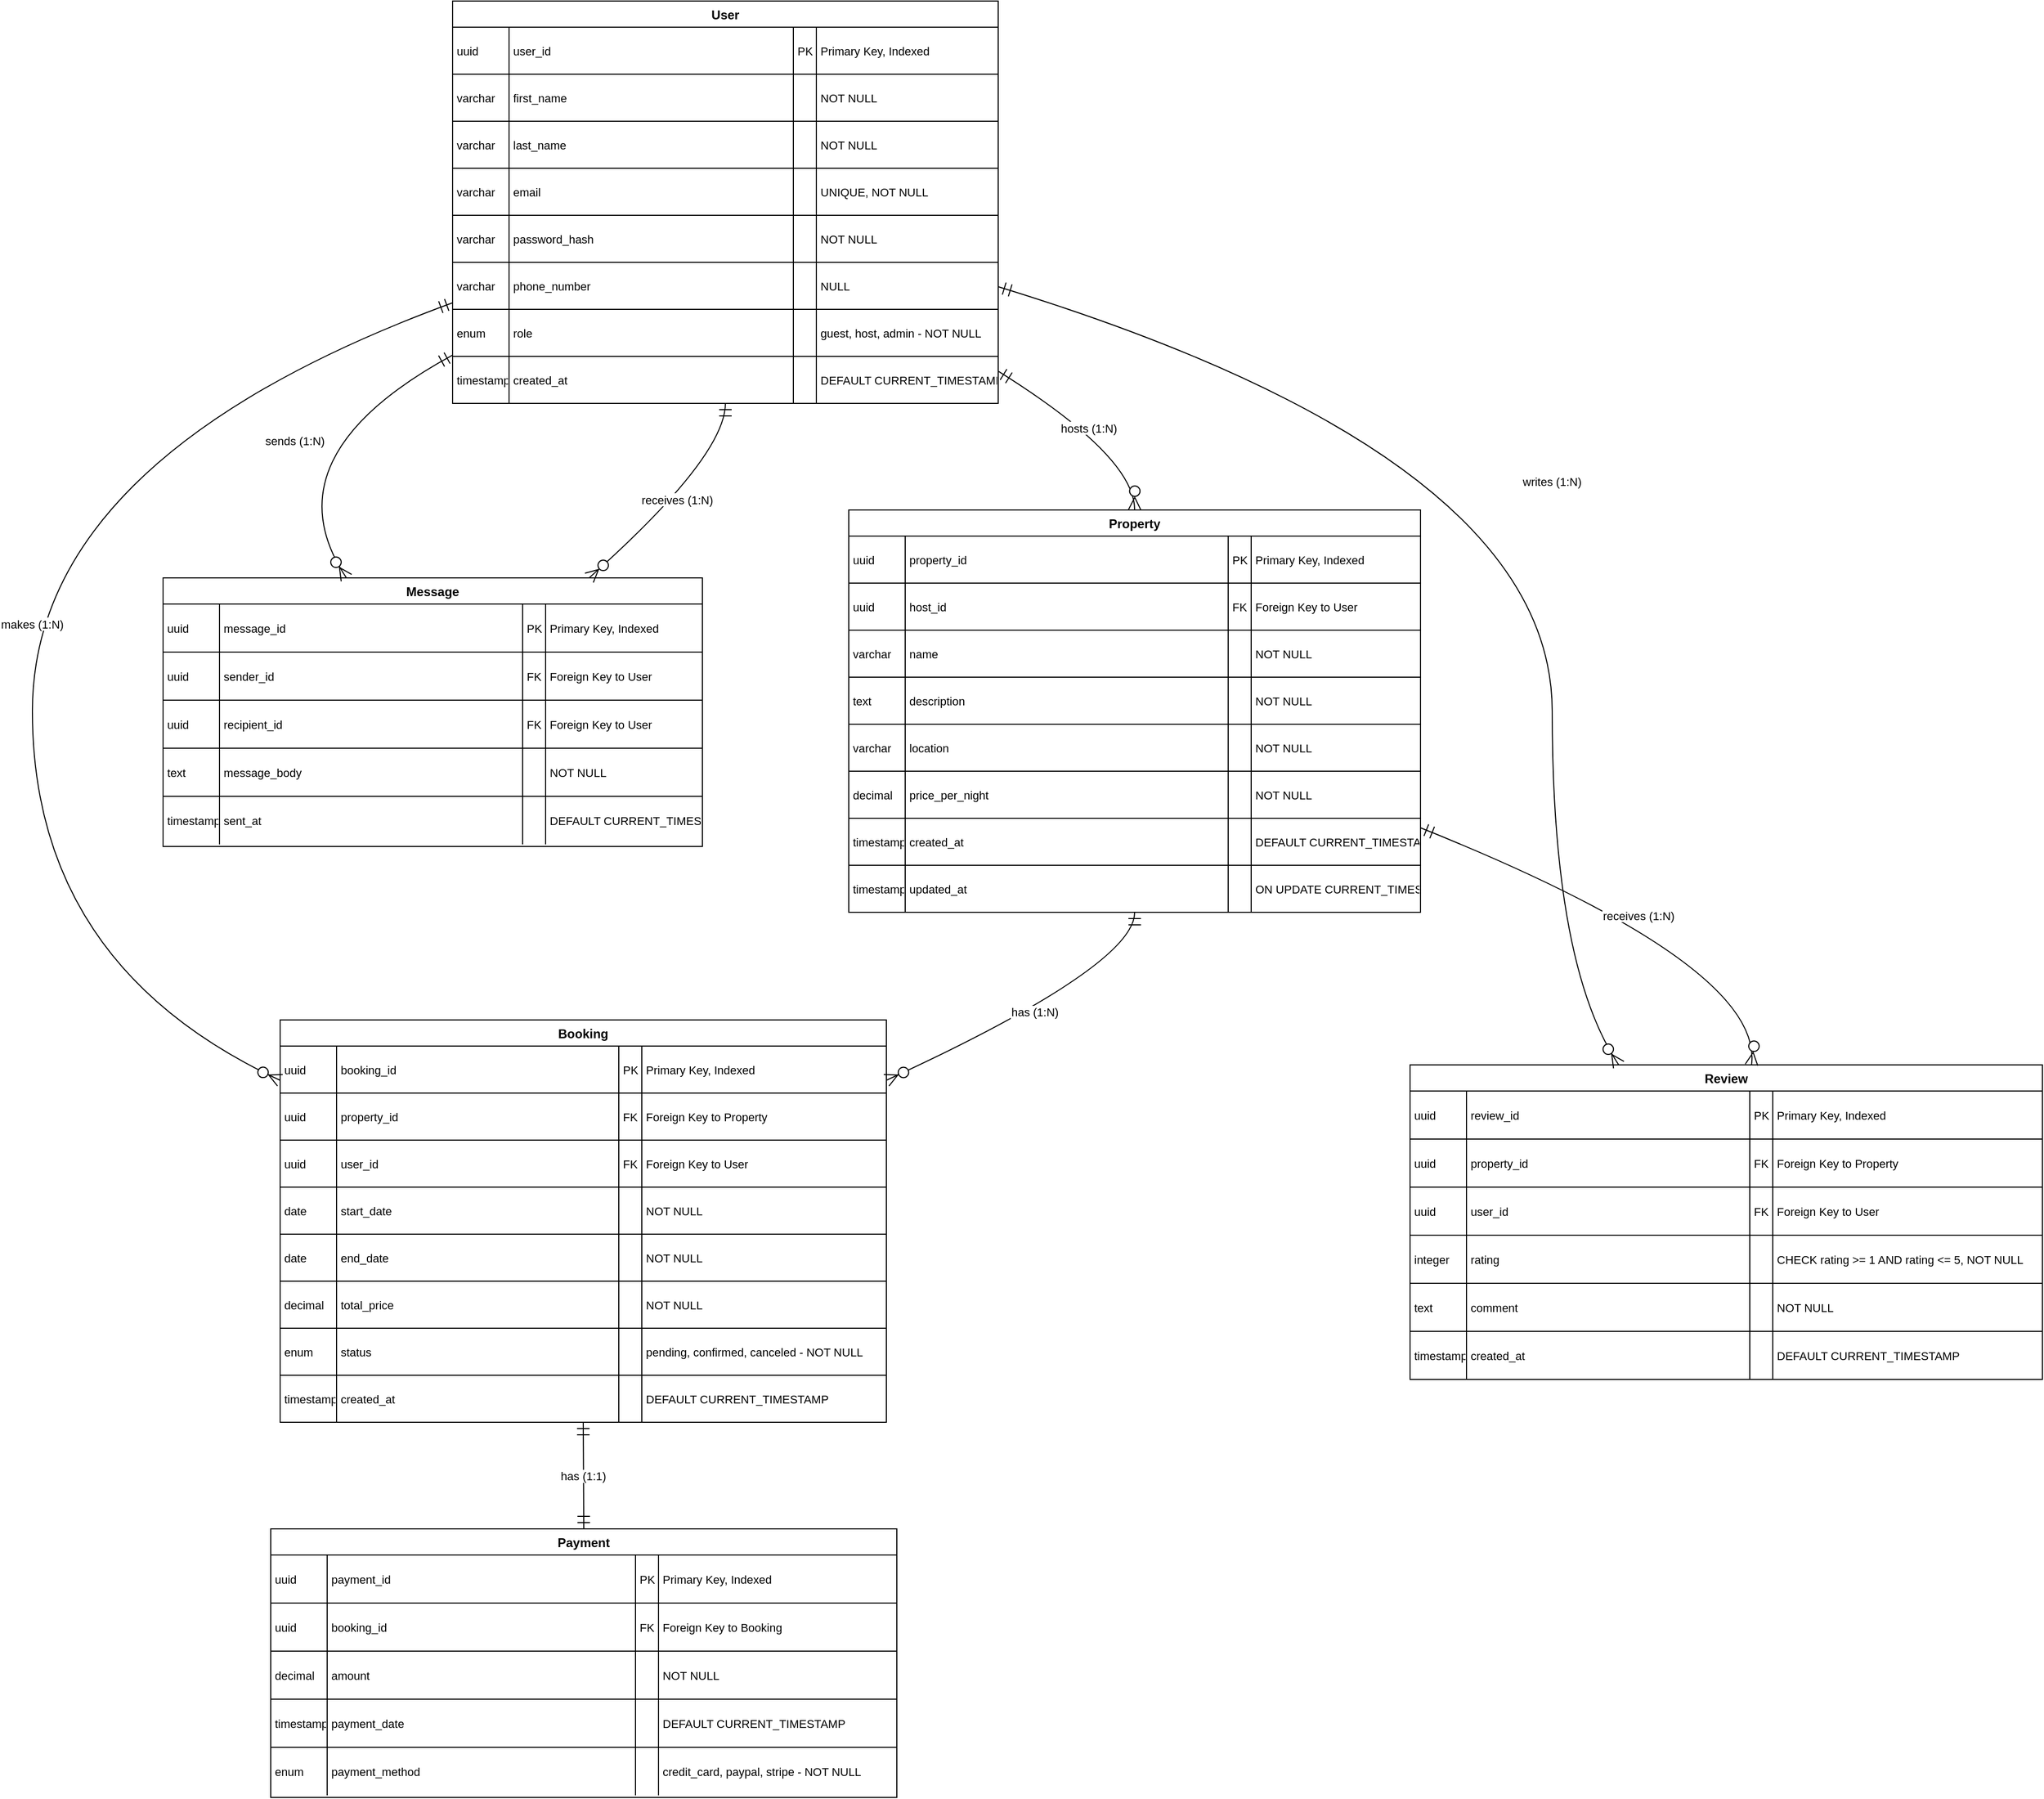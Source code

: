 <mxfile version="28.1.2">
  <diagram name="Page-1" id="LAmn20ucUqHAwo-Nm-d6">
    <mxGraphModel dx="2620" dy="1503" grid="1" gridSize="10" guides="1" tooltips="1" connect="1" arrows="1" fold="1" page="1" pageScale="1" pageWidth="850" pageHeight="1100" math="0" shadow="0">
      <root>
        <mxCell id="0" />
        <mxCell id="1" parent="0" />
        <mxCell id="NAp5fhc-vu1GkpasecFk-3" value="User" style="shape=table;startSize=25;container=1;collapsible=0;childLayout=tableLayout;fixedRows=1;rowLines=1;fontStyle=1;align=center;resizeLast=1;" vertex="1" parent="1">
          <mxGeometry x="562" y="230" width="522" height="385" as="geometry" />
        </mxCell>
        <mxCell id="NAp5fhc-vu1GkpasecFk-4" style="shape=tableRow;horizontal=0;startSize=0;swimlaneHead=0;swimlaneBody=0;fillColor=none;collapsible=0;dropTarget=0;points=[[0,0.5],[1,0.5]];portConstraint=eastwest;top=0;left=0;right=0;bottom=0;" vertex="1" parent="NAp5fhc-vu1GkpasecFk-3">
          <mxGeometry y="25" width="522" height="45" as="geometry" />
        </mxCell>
        <mxCell id="NAp5fhc-vu1GkpasecFk-5" value="uuid" style="shape=partialRectangle;connectable=0;fillColor=none;top=0;left=0;bottom=0;right=0;align=left;spacingLeft=2;overflow=hidden;fontSize=11;" vertex="1" parent="NAp5fhc-vu1GkpasecFk-4">
          <mxGeometry width="54" height="45" as="geometry">
            <mxRectangle width="54" height="45" as="alternateBounds" />
          </mxGeometry>
        </mxCell>
        <mxCell id="NAp5fhc-vu1GkpasecFk-6" value="user_id" style="shape=partialRectangle;connectable=0;fillColor=none;top=0;left=0;bottom=0;right=0;align=left;spacingLeft=2;overflow=hidden;fontSize=11;" vertex="1" parent="NAp5fhc-vu1GkpasecFk-4">
          <mxGeometry x="54" width="272" height="45" as="geometry">
            <mxRectangle width="272" height="45" as="alternateBounds" />
          </mxGeometry>
        </mxCell>
        <mxCell id="NAp5fhc-vu1GkpasecFk-7" value="PK" style="shape=partialRectangle;connectable=0;fillColor=none;top=0;left=0;bottom=0;right=0;align=left;spacingLeft=2;overflow=hidden;fontSize=11;" vertex="1" parent="NAp5fhc-vu1GkpasecFk-4">
          <mxGeometry x="326" width="22" height="45" as="geometry">
            <mxRectangle width="22" height="45" as="alternateBounds" />
          </mxGeometry>
        </mxCell>
        <mxCell id="NAp5fhc-vu1GkpasecFk-8" value="Primary Key, Indexed" style="shape=partialRectangle;connectable=0;fillColor=none;top=0;left=0;bottom=0;right=0;align=left;spacingLeft=2;overflow=hidden;fontSize=11;" vertex="1" parent="NAp5fhc-vu1GkpasecFk-4">
          <mxGeometry x="348" width="174" height="45" as="geometry">
            <mxRectangle width="174" height="45" as="alternateBounds" />
          </mxGeometry>
        </mxCell>
        <mxCell id="NAp5fhc-vu1GkpasecFk-9" style="shape=tableRow;horizontal=0;startSize=0;swimlaneHead=0;swimlaneBody=0;fillColor=none;collapsible=0;dropTarget=0;points=[[0,0.5],[1,0.5]];portConstraint=eastwest;top=0;left=0;right=0;bottom=0;" vertex="1" parent="NAp5fhc-vu1GkpasecFk-3">
          <mxGeometry y="70" width="522" height="45" as="geometry" />
        </mxCell>
        <mxCell id="NAp5fhc-vu1GkpasecFk-10" value="varchar" style="shape=partialRectangle;connectable=0;fillColor=none;top=0;left=0;bottom=0;right=0;align=left;spacingLeft=2;overflow=hidden;fontSize=11;" vertex="1" parent="NAp5fhc-vu1GkpasecFk-9">
          <mxGeometry width="54" height="45" as="geometry">
            <mxRectangle width="54" height="45" as="alternateBounds" />
          </mxGeometry>
        </mxCell>
        <mxCell id="NAp5fhc-vu1GkpasecFk-11" value="first_name" style="shape=partialRectangle;connectable=0;fillColor=none;top=0;left=0;bottom=0;right=0;align=left;spacingLeft=2;overflow=hidden;fontSize=11;" vertex="1" parent="NAp5fhc-vu1GkpasecFk-9">
          <mxGeometry x="54" width="272" height="45" as="geometry">
            <mxRectangle width="272" height="45" as="alternateBounds" />
          </mxGeometry>
        </mxCell>
        <mxCell id="NAp5fhc-vu1GkpasecFk-12" value="" style="shape=partialRectangle;connectable=0;fillColor=none;top=0;left=0;bottom=0;right=0;align=left;spacingLeft=2;overflow=hidden;fontSize=11;" vertex="1" parent="NAp5fhc-vu1GkpasecFk-9">
          <mxGeometry x="326" width="22" height="45" as="geometry">
            <mxRectangle width="22" height="45" as="alternateBounds" />
          </mxGeometry>
        </mxCell>
        <mxCell id="NAp5fhc-vu1GkpasecFk-13" value="NOT NULL" style="shape=partialRectangle;connectable=0;fillColor=none;top=0;left=0;bottom=0;right=0;align=left;spacingLeft=2;overflow=hidden;fontSize=11;" vertex="1" parent="NAp5fhc-vu1GkpasecFk-9">
          <mxGeometry x="348" width="174" height="45" as="geometry">
            <mxRectangle width="174" height="45" as="alternateBounds" />
          </mxGeometry>
        </mxCell>
        <mxCell id="NAp5fhc-vu1GkpasecFk-14" style="shape=tableRow;horizontal=0;startSize=0;swimlaneHead=0;swimlaneBody=0;fillColor=none;collapsible=0;dropTarget=0;points=[[0,0.5],[1,0.5]];portConstraint=eastwest;top=0;left=0;right=0;bottom=0;" vertex="1" parent="NAp5fhc-vu1GkpasecFk-3">
          <mxGeometry y="115" width="522" height="45" as="geometry" />
        </mxCell>
        <mxCell id="NAp5fhc-vu1GkpasecFk-15" value="varchar" style="shape=partialRectangle;connectable=0;fillColor=none;top=0;left=0;bottom=0;right=0;align=left;spacingLeft=2;overflow=hidden;fontSize=11;" vertex="1" parent="NAp5fhc-vu1GkpasecFk-14">
          <mxGeometry width="54" height="45" as="geometry">
            <mxRectangle width="54" height="45" as="alternateBounds" />
          </mxGeometry>
        </mxCell>
        <mxCell id="NAp5fhc-vu1GkpasecFk-16" value="last_name" style="shape=partialRectangle;connectable=0;fillColor=none;top=0;left=0;bottom=0;right=0;align=left;spacingLeft=2;overflow=hidden;fontSize=11;" vertex="1" parent="NAp5fhc-vu1GkpasecFk-14">
          <mxGeometry x="54" width="272" height="45" as="geometry">
            <mxRectangle width="272" height="45" as="alternateBounds" />
          </mxGeometry>
        </mxCell>
        <mxCell id="NAp5fhc-vu1GkpasecFk-17" value="" style="shape=partialRectangle;connectable=0;fillColor=none;top=0;left=0;bottom=0;right=0;align=left;spacingLeft=2;overflow=hidden;fontSize=11;" vertex="1" parent="NAp5fhc-vu1GkpasecFk-14">
          <mxGeometry x="326" width="22" height="45" as="geometry">
            <mxRectangle width="22" height="45" as="alternateBounds" />
          </mxGeometry>
        </mxCell>
        <mxCell id="NAp5fhc-vu1GkpasecFk-18" value="NOT NULL" style="shape=partialRectangle;connectable=0;fillColor=none;top=0;left=0;bottom=0;right=0;align=left;spacingLeft=2;overflow=hidden;fontSize=11;" vertex="1" parent="NAp5fhc-vu1GkpasecFk-14">
          <mxGeometry x="348" width="174" height="45" as="geometry">
            <mxRectangle width="174" height="45" as="alternateBounds" />
          </mxGeometry>
        </mxCell>
        <mxCell id="NAp5fhc-vu1GkpasecFk-19" style="shape=tableRow;horizontal=0;startSize=0;swimlaneHead=0;swimlaneBody=0;fillColor=none;collapsible=0;dropTarget=0;points=[[0,0.5],[1,0.5]];portConstraint=eastwest;top=0;left=0;right=0;bottom=0;" vertex="1" parent="NAp5fhc-vu1GkpasecFk-3">
          <mxGeometry y="160" width="522" height="45" as="geometry" />
        </mxCell>
        <mxCell id="NAp5fhc-vu1GkpasecFk-20" value="varchar" style="shape=partialRectangle;connectable=0;fillColor=none;top=0;left=0;bottom=0;right=0;align=left;spacingLeft=2;overflow=hidden;fontSize=11;" vertex="1" parent="NAp5fhc-vu1GkpasecFk-19">
          <mxGeometry width="54" height="45" as="geometry">
            <mxRectangle width="54" height="45" as="alternateBounds" />
          </mxGeometry>
        </mxCell>
        <mxCell id="NAp5fhc-vu1GkpasecFk-21" value="email" style="shape=partialRectangle;connectable=0;fillColor=none;top=0;left=0;bottom=0;right=0;align=left;spacingLeft=2;overflow=hidden;fontSize=11;" vertex="1" parent="NAp5fhc-vu1GkpasecFk-19">
          <mxGeometry x="54" width="272" height="45" as="geometry">
            <mxRectangle width="272" height="45" as="alternateBounds" />
          </mxGeometry>
        </mxCell>
        <mxCell id="NAp5fhc-vu1GkpasecFk-22" value="" style="shape=partialRectangle;connectable=0;fillColor=none;top=0;left=0;bottom=0;right=0;align=left;spacingLeft=2;overflow=hidden;fontSize=11;" vertex="1" parent="NAp5fhc-vu1GkpasecFk-19">
          <mxGeometry x="326" width="22" height="45" as="geometry">
            <mxRectangle width="22" height="45" as="alternateBounds" />
          </mxGeometry>
        </mxCell>
        <mxCell id="NAp5fhc-vu1GkpasecFk-23" value="UNIQUE, NOT NULL" style="shape=partialRectangle;connectable=0;fillColor=none;top=0;left=0;bottom=0;right=0;align=left;spacingLeft=2;overflow=hidden;fontSize=11;" vertex="1" parent="NAp5fhc-vu1GkpasecFk-19">
          <mxGeometry x="348" width="174" height="45" as="geometry">
            <mxRectangle width="174" height="45" as="alternateBounds" />
          </mxGeometry>
        </mxCell>
        <mxCell id="NAp5fhc-vu1GkpasecFk-24" style="shape=tableRow;horizontal=0;startSize=0;swimlaneHead=0;swimlaneBody=0;fillColor=none;collapsible=0;dropTarget=0;points=[[0,0.5],[1,0.5]];portConstraint=eastwest;top=0;left=0;right=0;bottom=0;" vertex="1" parent="NAp5fhc-vu1GkpasecFk-3">
          <mxGeometry y="205" width="522" height="45" as="geometry" />
        </mxCell>
        <mxCell id="NAp5fhc-vu1GkpasecFk-25" value="varchar" style="shape=partialRectangle;connectable=0;fillColor=none;top=0;left=0;bottom=0;right=0;align=left;spacingLeft=2;overflow=hidden;fontSize=11;" vertex="1" parent="NAp5fhc-vu1GkpasecFk-24">
          <mxGeometry width="54" height="45" as="geometry">
            <mxRectangle width="54" height="45" as="alternateBounds" />
          </mxGeometry>
        </mxCell>
        <mxCell id="NAp5fhc-vu1GkpasecFk-26" value="password_hash" style="shape=partialRectangle;connectable=0;fillColor=none;top=0;left=0;bottom=0;right=0;align=left;spacingLeft=2;overflow=hidden;fontSize=11;" vertex="1" parent="NAp5fhc-vu1GkpasecFk-24">
          <mxGeometry x="54" width="272" height="45" as="geometry">
            <mxRectangle width="272" height="45" as="alternateBounds" />
          </mxGeometry>
        </mxCell>
        <mxCell id="NAp5fhc-vu1GkpasecFk-27" value="" style="shape=partialRectangle;connectable=0;fillColor=none;top=0;left=0;bottom=0;right=0;align=left;spacingLeft=2;overflow=hidden;fontSize=11;" vertex="1" parent="NAp5fhc-vu1GkpasecFk-24">
          <mxGeometry x="326" width="22" height="45" as="geometry">
            <mxRectangle width="22" height="45" as="alternateBounds" />
          </mxGeometry>
        </mxCell>
        <mxCell id="NAp5fhc-vu1GkpasecFk-28" value="NOT NULL" style="shape=partialRectangle;connectable=0;fillColor=none;top=0;left=0;bottom=0;right=0;align=left;spacingLeft=2;overflow=hidden;fontSize=11;" vertex="1" parent="NAp5fhc-vu1GkpasecFk-24">
          <mxGeometry x="348" width="174" height="45" as="geometry">
            <mxRectangle width="174" height="45" as="alternateBounds" />
          </mxGeometry>
        </mxCell>
        <mxCell id="NAp5fhc-vu1GkpasecFk-29" style="shape=tableRow;horizontal=0;startSize=0;swimlaneHead=0;swimlaneBody=0;fillColor=none;collapsible=0;dropTarget=0;points=[[0,0.5],[1,0.5]];portConstraint=eastwest;top=0;left=0;right=0;bottom=0;" vertex="1" parent="NAp5fhc-vu1GkpasecFk-3">
          <mxGeometry y="250" width="522" height="45" as="geometry" />
        </mxCell>
        <mxCell id="NAp5fhc-vu1GkpasecFk-30" value="varchar" style="shape=partialRectangle;connectable=0;fillColor=none;top=0;left=0;bottom=0;right=0;align=left;spacingLeft=2;overflow=hidden;fontSize=11;" vertex="1" parent="NAp5fhc-vu1GkpasecFk-29">
          <mxGeometry width="54" height="45" as="geometry">
            <mxRectangle width="54" height="45" as="alternateBounds" />
          </mxGeometry>
        </mxCell>
        <mxCell id="NAp5fhc-vu1GkpasecFk-31" value="phone_number" style="shape=partialRectangle;connectable=0;fillColor=none;top=0;left=0;bottom=0;right=0;align=left;spacingLeft=2;overflow=hidden;fontSize=11;" vertex="1" parent="NAp5fhc-vu1GkpasecFk-29">
          <mxGeometry x="54" width="272" height="45" as="geometry">
            <mxRectangle width="272" height="45" as="alternateBounds" />
          </mxGeometry>
        </mxCell>
        <mxCell id="NAp5fhc-vu1GkpasecFk-32" value="" style="shape=partialRectangle;connectable=0;fillColor=none;top=0;left=0;bottom=0;right=0;align=left;spacingLeft=2;overflow=hidden;fontSize=11;" vertex="1" parent="NAp5fhc-vu1GkpasecFk-29">
          <mxGeometry x="326" width="22" height="45" as="geometry">
            <mxRectangle width="22" height="45" as="alternateBounds" />
          </mxGeometry>
        </mxCell>
        <mxCell id="NAp5fhc-vu1GkpasecFk-33" value="NULL" style="shape=partialRectangle;connectable=0;fillColor=none;top=0;left=0;bottom=0;right=0;align=left;spacingLeft=2;overflow=hidden;fontSize=11;" vertex="1" parent="NAp5fhc-vu1GkpasecFk-29">
          <mxGeometry x="348" width="174" height="45" as="geometry">
            <mxRectangle width="174" height="45" as="alternateBounds" />
          </mxGeometry>
        </mxCell>
        <mxCell id="NAp5fhc-vu1GkpasecFk-34" style="shape=tableRow;horizontal=0;startSize=0;swimlaneHead=0;swimlaneBody=0;fillColor=none;collapsible=0;dropTarget=0;points=[[0,0.5],[1,0.5]];portConstraint=eastwest;top=0;left=0;right=0;bottom=0;" vertex="1" parent="NAp5fhc-vu1GkpasecFk-3">
          <mxGeometry y="295" width="522" height="45" as="geometry" />
        </mxCell>
        <mxCell id="NAp5fhc-vu1GkpasecFk-35" value="enum" style="shape=partialRectangle;connectable=0;fillColor=none;top=0;left=0;bottom=0;right=0;align=left;spacingLeft=2;overflow=hidden;fontSize=11;" vertex="1" parent="NAp5fhc-vu1GkpasecFk-34">
          <mxGeometry width="54" height="45" as="geometry">
            <mxRectangle width="54" height="45" as="alternateBounds" />
          </mxGeometry>
        </mxCell>
        <mxCell id="NAp5fhc-vu1GkpasecFk-36" value="role" style="shape=partialRectangle;connectable=0;fillColor=none;top=0;left=0;bottom=0;right=0;align=left;spacingLeft=2;overflow=hidden;fontSize=11;" vertex="1" parent="NAp5fhc-vu1GkpasecFk-34">
          <mxGeometry x="54" width="272" height="45" as="geometry">
            <mxRectangle width="272" height="45" as="alternateBounds" />
          </mxGeometry>
        </mxCell>
        <mxCell id="NAp5fhc-vu1GkpasecFk-37" value="" style="shape=partialRectangle;connectable=0;fillColor=none;top=0;left=0;bottom=0;right=0;align=left;spacingLeft=2;overflow=hidden;fontSize=11;" vertex="1" parent="NAp5fhc-vu1GkpasecFk-34">
          <mxGeometry x="326" width="22" height="45" as="geometry">
            <mxRectangle width="22" height="45" as="alternateBounds" />
          </mxGeometry>
        </mxCell>
        <mxCell id="NAp5fhc-vu1GkpasecFk-38" value="guest, host, admin - NOT NULL" style="shape=partialRectangle;connectable=0;fillColor=none;top=0;left=0;bottom=0;right=0;align=left;spacingLeft=2;overflow=hidden;fontSize=11;" vertex="1" parent="NAp5fhc-vu1GkpasecFk-34">
          <mxGeometry x="348" width="174" height="45" as="geometry">
            <mxRectangle width="174" height="45" as="alternateBounds" />
          </mxGeometry>
        </mxCell>
        <mxCell id="NAp5fhc-vu1GkpasecFk-39" style="shape=tableRow;horizontal=0;startSize=0;swimlaneHead=0;swimlaneBody=0;fillColor=none;collapsible=0;dropTarget=0;points=[[0,0.5],[1,0.5]];portConstraint=eastwest;top=0;left=0;right=0;bottom=0;" vertex="1" parent="NAp5fhc-vu1GkpasecFk-3">
          <mxGeometry y="340" width="522" height="45" as="geometry" />
        </mxCell>
        <mxCell id="NAp5fhc-vu1GkpasecFk-40" value="timestamp" style="shape=partialRectangle;connectable=0;fillColor=none;top=0;left=0;bottom=0;right=0;align=left;spacingLeft=2;overflow=hidden;fontSize=11;" vertex="1" parent="NAp5fhc-vu1GkpasecFk-39">
          <mxGeometry width="54" height="45" as="geometry">
            <mxRectangle width="54" height="45" as="alternateBounds" />
          </mxGeometry>
        </mxCell>
        <mxCell id="NAp5fhc-vu1GkpasecFk-41" value="created_at" style="shape=partialRectangle;connectable=0;fillColor=none;top=0;left=0;bottom=0;right=0;align=left;spacingLeft=2;overflow=hidden;fontSize=11;" vertex="1" parent="NAp5fhc-vu1GkpasecFk-39">
          <mxGeometry x="54" width="272" height="45" as="geometry">
            <mxRectangle width="272" height="45" as="alternateBounds" />
          </mxGeometry>
        </mxCell>
        <mxCell id="NAp5fhc-vu1GkpasecFk-42" value="" style="shape=partialRectangle;connectable=0;fillColor=none;top=0;left=0;bottom=0;right=0;align=left;spacingLeft=2;overflow=hidden;fontSize=11;" vertex="1" parent="NAp5fhc-vu1GkpasecFk-39">
          <mxGeometry x="326" width="22" height="45" as="geometry">
            <mxRectangle width="22" height="45" as="alternateBounds" />
          </mxGeometry>
        </mxCell>
        <mxCell id="NAp5fhc-vu1GkpasecFk-43" value="DEFAULT CURRENT_TIMESTAMP" style="shape=partialRectangle;connectable=0;fillColor=none;top=0;left=0;bottom=0;right=0;align=left;spacingLeft=2;overflow=hidden;fontSize=11;" vertex="1" parent="NAp5fhc-vu1GkpasecFk-39">
          <mxGeometry x="348" width="174" height="45" as="geometry">
            <mxRectangle width="174" height="45" as="alternateBounds" />
          </mxGeometry>
        </mxCell>
        <mxCell id="NAp5fhc-vu1GkpasecFk-44" value="Property" style="shape=table;startSize=25;container=1;collapsible=0;childLayout=tableLayout;fixedRows=1;rowLines=1;fontStyle=1;align=center;resizeLast=1;" vertex="1" parent="1">
          <mxGeometry x="941" y="717" width="547" height="385" as="geometry" />
        </mxCell>
        <mxCell id="NAp5fhc-vu1GkpasecFk-45" style="shape=tableRow;horizontal=0;startSize=0;swimlaneHead=0;swimlaneBody=0;fillColor=none;collapsible=0;dropTarget=0;points=[[0,0.5],[1,0.5]];portConstraint=eastwest;top=0;left=0;right=0;bottom=0;" vertex="1" parent="NAp5fhc-vu1GkpasecFk-44">
          <mxGeometry y="25" width="547" height="45" as="geometry" />
        </mxCell>
        <mxCell id="NAp5fhc-vu1GkpasecFk-46" value="uuid" style="shape=partialRectangle;connectable=0;fillColor=none;top=0;left=0;bottom=0;right=0;align=left;spacingLeft=2;overflow=hidden;fontSize=11;" vertex="1" parent="NAp5fhc-vu1GkpasecFk-45">
          <mxGeometry width="54" height="45" as="geometry">
            <mxRectangle width="54" height="45" as="alternateBounds" />
          </mxGeometry>
        </mxCell>
        <mxCell id="NAp5fhc-vu1GkpasecFk-47" value="property_id" style="shape=partialRectangle;connectable=0;fillColor=none;top=0;left=0;bottom=0;right=0;align=left;spacingLeft=2;overflow=hidden;fontSize=11;" vertex="1" parent="NAp5fhc-vu1GkpasecFk-45">
          <mxGeometry x="54" width="309" height="45" as="geometry">
            <mxRectangle width="309" height="45" as="alternateBounds" />
          </mxGeometry>
        </mxCell>
        <mxCell id="NAp5fhc-vu1GkpasecFk-48" value="PK" style="shape=partialRectangle;connectable=0;fillColor=none;top=0;left=0;bottom=0;right=0;align=left;spacingLeft=2;overflow=hidden;fontSize=11;" vertex="1" parent="NAp5fhc-vu1GkpasecFk-45">
          <mxGeometry x="363" width="22" height="45" as="geometry">
            <mxRectangle width="22" height="45" as="alternateBounds" />
          </mxGeometry>
        </mxCell>
        <mxCell id="NAp5fhc-vu1GkpasecFk-49" value="Primary Key, Indexed" style="shape=partialRectangle;connectable=0;fillColor=none;top=0;left=0;bottom=0;right=0;align=left;spacingLeft=2;overflow=hidden;fontSize=11;" vertex="1" parent="NAp5fhc-vu1GkpasecFk-45">
          <mxGeometry x="385" width="162" height="45" as="geometry">
            <mxRectangle width="162" height="45" as="alternateBounds" />
          </mxGeometry>
        </mxCell>
        <mxCell id="NAp5fhc-vu1GkpasecFk-50" style="shape=tableRow;horizontal=0;startSize=0;swimlaneHead=0;swimlaneBody=0;fillColor=none;collapsible=0;dropTarget=0;points=[[0,0.5],[1,0.5]];portConstraint=eastwest;top=0;left=0;right=0;bottom=0;" vertex="1" parent="NAp5fhc-vu1GkpasecFk-44">
          <mxGeometry y="70" width="547" height="45" as="geometry" />
        </mxCell>
        <mxCell id="NAp5fhc-vu1GkpasecFk-51" value="uuid" style="shape=partialRectangle;connectable=0;fillColor=none;top=0;left=0;bottom=0;right=0;align=left;spacingLeft=2;overflow=hidden;fontSize=11;" vertex="1" parent="NAp5fhc-vu1GkpasecFk-50">
          <mxGeometry width="54" height="45" as="geometry">
            <mxRectangle width="54" height="45" as="alternateBounds" />
          </mxGeometry>
        </mxCell>
        <mxCell id="NAp5fhc-vu1GkpasecFk-52" value="host_id" style="shape=partialRectangle;connectable=0;fillColor=none;top=0;left=0;bottom=0;right=0;align=left;spacingLeft=2;overflow=hidden;fontSize=11;" vertex="1" parent="NAp5fhc-vu1GkpasecFk-50">
          <mxGeometry x="54" width="309" height="45" as="geometry">
            <mxRectangle width="309" height="45" as="alternateBounds" />
          </mxGeometry>
        </mxCell>
        <mxCell id="NAp5fhc-vu1GkpasecFk-53" value="FK" style="shape=partialRectangle;connectable=0;fillColor=none;top=0;left=0;bottom=0;right=0;align=left;spacingLeft=2;overflow=hidden;fontSize=11;" vertex="1" parent="NAp5fhc-vu1GkpasecFk-50">
          <mxGeometry x="363" width="22" height="45" as="geometry">
            <mxRectangle width="22" height="45" as="alternateBounds" />
          </mxGeometry>
        </mxCell>
        <mxCell id="NAp5fhc-vu1GkpasecFk-54" value="Foreign Key to User" style="shape=partialRectangle;connectable=0;fillColor=none;top=0;left=0;bottom=0;right=0;align=left;spacingLeft=2;overflow=hidden;fontSize=11;" vertex="1" parent="NAp5fhc-vu1GkpasecFk-50">
          <mxGeometry x="385" width="162" height="45" as="geometry">
            <mxRectangle width="162" height="45" as="alternateBounds" />
          </mxGeometry>
        </mxCell>
        <mxCell id="NAp5fhc-vu1GkpasecFk-55" style="shape=tableRow;horizontal=0;startSize=0;swimlaneHead=0;swimlaneBody=0;fillColor=none;collapsible=0;dropTarget=0;points=[[0,0.5],[1,0.5]];portConstraint=eastwest;top=0;left=0;right=0;bottom=0;" vertex="1" parent="NAp5fhc-vu1GkpasecFk-44">
          <mxGeometry y="115" width="547" height="45" as="geometry" />
        </mxCell>
        <mxCell id="NAp5fhc-vu1GkpasecFk-56" value="varchar" style="shape=partialRectangle;connectable=0;fillColor=none;top=0;left=0;bottom=0;right=0;align=left;spacingLeft=2;overflow=hidden;fontSize=11;" vertex="1" parent="NAp5fhc-vu1GkpasecFk-55">
          <mxGeometry width="54" height="45" as="geometry">
            <mxRectangle width="54" height="45" as="alternateBounds" />
          </mxGeometry>
        </mxCell>
        <mxCell id="NAp5fhc-vu1GkpasecFk-57" value="name" style="shape=partialRectangle;connectable=0;fillColor=none;top=0;left=0;bottom=0;right=0;align=left;spacingLeft=2;overflow=hidden;fontSize=11;" vertex="1" parent="NAp5fhc-vu1GkpasecFk-55">
          <mxGeometry x="54" width="309" height="45" as="geometry">
            <mxRectangle width="309" height="45" as="alternateBounds" />
          </mxGeometry>
        </mxCell>
        <mxCell id="NAp5fhc-vu1GkpasecFk-58" value="" style="shape=partialRectangle;connectable=0;fillColor=none;top=0;left=0;bottom=0;right=0;align=left;spacingLeft=2;overflow=hidden;fontSize=11;" vertex="1" parent="NAp5fhc-vu1GkpasecFk-55">
          <mxGeometry x="363" width="22" height="45" as="geometry">
            <mxRectangle width="22" height="45" as="alternateBounds" />
          </mxGeometry>
        </mxCell>
        <mxCell id="NAp5fhc-vu1GkpasecFk-59" value="NOT NULL" style="shape=partialRectangle;connectable=0;fillColor=none;top=0;left=0;bottom=0;right=0;align=left;spacingLeft=2;overflow=hidden;fontSize=11;" vertex="1" parent="NAp5fhc-vu1GkpasecFk-55">
          <mxGeometry x="385" width="162" height="45" as="geometry">
            <mxRectangle width="162" height="45" as="alternateBounds" />
          </mxGeometry>
        </mxCell>
        <mxCell id="NAp5fhc-vu1GkpasecFk-60" style="shape=tableRow;horizontal=0;startSize=0;swimlaneHead=0;swimlaneBody=0;fillColor=none;collapsible=0;dropTarget=0;points=[[0,0.5],[1,0.5]];portConstraint=eastwest;top=0;left=0;right=0;bottom=0;" vertex="1" parent="NAp5fhc-vu1GkpasecFk-44">
          <mxGeometry y="160" width="547" height="45" as="geometry" />
        </mxCell>
        <mxCell id="NAp5fhc-vu1GkpasecFk-61" value="text" style="shape=partialRectangle;connectable=0;fillColor=none;top=0;left=0;bottom=0;right=0;align=left;spacingLeft=2;overflow=hidden;fontSize=11;" vertex="1" parent="NAp5fhc-vu1GkpasecFk-60">
          <mxGeometry width="54" height="45" as="geometry">
            <mxRectangle width="54" height="45" as="alternateBounds" />
          </mxGeometry>
        </mxCell>
        <mxCell id="NAp5fhc-vu1GkpasecFk-62" value="description" style="shape=partialRectangle;connectable=0;fillColor=none;top=0;left=0;bottom=0;right=0;align=left;spacingLeft=2;overflow=hidden;fontSize=11;" vertex="1" parent="NAp5fhc-vu1GkpasecFk-60">
          <mxGeometry x="54" width="309" height="45" as="geometry">
            <mxRectangle width="309" height="45" as="alternateBounds" />
          </mxGeometry>
        </mxCell>
        <mxCell id="NAp5fhc-vu1GkpasecFk-63" value="" style="shape=partialRectangle;connectable=0;fillColor=none;top=0;left=0;bottom=0;right=0;align=left;spacingLeft=2;overflow=hidden;fontSize=11;" vertex="1" parent="NAp5fhc-vu1GkpasecFk-60">
          <mxGeometry x="363" width="22" height="45" as="geometry">
            <mxRectangle width="22" height="45" as="alternateBounds" />
          </mxGeometry>
        </mxCell>
        <mxCell id="NAp5fhc-vu1GkpasecFk-64" value="NOT NULL" style="shape=partialRectangle;connectable=0;fillColor=none;top=0;left=0;bottom=0;right=0;align=left;spacingLeft=2;overflow=hidden;fontSize=11;" vertex="1" parent="NAp5fhc-vu1GkpasecFk-60">
          <mxGeometry x="385" width="162" height="45" as="geometry">
            <mxRectangle width="162" height="45" as="alternateBounds" />
          </mxGeometry>
        </mxCell>
        <mxCell id="NAp5fhc-vu1GkpasecFk-65" style="shape=tableRow;horizontal=0;startSize=0;swimlaneHead=0;swimlaneBody=0;fillColor=none;collapsible=0;dropTarget=0;points=[[0,0.5],[1,0.5]];portConstraint=eastwest;top=0;left=0;right=0;bottom=0;" vertex="1" parent="NAp5fhc-vu1GkpasecFk-44">
          <mxGeometry y="205" width="547" height="45" as="geometry" />
        </mxCell>
        <mxCell id="NAp5fhc-vu1GkpasecFk-66" value="varchar" style="shape=partialRectangle;connectable=0;fillColor=none;top=0;left=0;bottom=0;right=0;align=left;spacingLeft=2;overflow=hidden;fontSize=11;" vertex="1" parent="NAp5fhc-vu1GkpasecFk-65">
          <mxGeometry width="54" height="45" as="geometry">
            <mxRectangle width="54" height="45" as="alternateBounds" />
          </mxGeometry>
        </mxCell>
        <mxCell id="NAp5fhc-vu1GkpasecFk-67" value="location" style="shape=partialRectangle;connectable=0;fillColor=none;top=0;left=0;bottom=0;right=0;align=left;spacingLeft=2;overflow=hidden;fontSize=11;" vertex="1" parent="NAp5fhc-vu1GkpasecFk-65">
          <mxGeometry x="54" width="309" height="45" as="geometry">
            <mxRectangle width="309" height="45" as="alternateBounds" />
          </mxGeometry>
        </mxCell>
        <mxCell id="NAp5fhc-vu1GkpasecFk-68" value="" style="shape=partialRectangle;connectable=0;fillColor=none;top=0;left=0;bottom=0;right=0;align=left;spacingLeft=2;overflow=hidden;fontSize=11;" vertex="1" parent="NAp5fhc-vu1GkpasecFk-65">
          <mxGeometry x="363" width="22" height="45" as="geometry">
            <mxRectangle width="22" height="45" as="alternateBounds" />
          </mxGeometry>
        </mxCell>
        <mxCell id="NAp5fhc-vu1GkpasecFk-69" value="NOT NULL" style="shape=partialRectangle;connectable=0;fillColor=none;top=0;left=0;bottom=0;right=0;align=left;spacingLeft=2;overflow=hidden;fontSize=11;" vertex="1" parent="NAp5fhc-vu1GkpasecFk-65">
          <mxGeometry x="385" width="162" height="45" as="geometry">
            <mxRectangle width="162" height="45" as="alternateBounds" />
          </mxGeometry>
        </mxCell>
        <mxCell id="NAp5fhc-vu1GkpasecFk-70" style="shape=tableRow;horizontal=0;startSize=0;swimlaneHead=0;swimlaneBody=0;fillColor=none;collapsible=0;dropTarget=0;points=[[0,0.5],[1,0.5]];portConstraint=eastwest;top=0;left=0;right=0;bottom=0;" vertex="1" parent="NAp5fhc-vu1GkpasecFk-44">
          <mxGeometry y="250" width="547" height="45" as="geometry" />
        </mxCell>
        <mxCell id="NAp5fhc-vu1GkpasecFk-71" value="decimal" style="shape=partialRectangle;connectable=0;fillColor=none;top=0;left=0;bottom=0;right=0;align=left;spacingLeft=2;overflow=hidden;fontSize=11;" vertex="1" parent="NAp5fhc-vu1GkpasecFk-70">
          <mxGeometry width="54" height="45" as="geometry">
            <mxRectangle width="54" height="45" as="alternateBounds" />
          </mxGeometry>
        </mxCell>
        <mxCell id="NAp5fhc-vu1GkpasecFk-72" value="price_per_night" style="shape=partialRectangle;connectable=0;fillColor=none;top=0;left=0;bottom=0;right=0;align=left;spacingLeft=2;overflow=hidden;fontSize=11;" vertex="1" parent="NAp5fhc-vu1GkpasecFk-70">
          <mxGeometry x="54" width="309" height="45" as="geometry">
            <mxRectangle width="309" height="45" as="alternateBounds" />
          </mxGeometry>
        </mxCell>
        <mxCell id="NAp5fhc-vu1GkpasecFk-73" value="" style="shape=partialRectangle;connectable=0;fillColor=none;top=0;left=0;bottom=0;right=0;align=left;spacingLeft=2;overflow=hidden;fontSize=11;" vertex="1" parent="NAp5fhc-vu1GkpasecFk-70">
          <mxGeometry x="363" width="22" height="45" as="geometry">
            <mxRectangle width="22" height="45" as="alternateBounds" />
          </mxGeometry>
        </mxCell>
        <mxCell id="NAp5fhc-vu1GkpasecFk-74" value="NOT NULL" style="shape=partialRectangle;connectable=0;fillColor=none;top=0;left=0;bottom=0;right=0;align=left;spacingLeft=2;overflow=hidden;fontSize=11;" vertex="1" parent="NAp5fhc-vu1GkpasecFk-70">
          <mxGeometry x="385" width="162" height="45" as="geometry">
            <mxRectangle width="162" height="45" as="alternateBounds" />
          </mxGeometry>
        </mxCell>
        <mxCell id="NAp5fhc-vu1GkpasecFk-75" style="shape=tableRow;horizontal=0;startSize=0;swimlaneHead=0;swimlaneBody=0;fillColor=none;collapsible=0;dropTarget=0;points=[[0,0.5],[1,0.5]];portConstraint=eastwest;top=0;left=0;right=0;bottom=0;" vertex="1" parent="NAp5fhc-vu1GkpasecFk-44">
          <mxGeometry y="295" width="547" height="45" as="geometry" />
        </mxCell>
        <mxCell id="NAp5fhc-vu1GkpasecFk-76" value="timestamp" style="shape=partialRectangle;connectable=0;fillColor=none;top=0;left=0;bottom=0;right=0;align=left;spacingLeft=2;overflow=hidden;fontSize=11;" vertex="1" parent="NAp5fhc-vu1GkpasecFk-75">
          <mxGeometry width="54" height="45" as="geometry">
            <mxRectangle width="54" height="45" as="alternateBounds" />
          </mxGeometry>
        </mxCell>
        <mxCell id="NAp5fhc-vu1GkpasecFk-77" value="created_at" style="shape=partialRectangle;connectable=0;fillColor=none;top=0;left=0;bottom=0;right=0;align=left;spacingLeft=2;overflow=hidden;fontSize=11;" vertex="1" parent="NAp5fhc-vu1GkpasecFk-75">
          <mxGeometry x="54" width="309" height="45" as="geometry">
            <mxRectangle width="309" height="45" as="alternateBounds" />
          </mxGeometry>
        </mxCell>
        <mxCell id="NAp5fhc-vu1GkpasecFk-78" value="" style="shape=partialRectangle;connectable=0;fillColor=none;top=0;left=0;bottom=0;right=0;align=left;spacingLeft=2;overflow=hidden;fontSize=11;" vertex="1" parent="NAp5fhc-vu1GkpasecFk-75">
          <mxGeometry x="363" width="22" height="45" as="geometry">
            <mxRectangle width="22" height="45" as="alternateBounds" />
          </mxGeometry>
        </mxCell>
        <mxCell id="NAp5fhc-vu1GkpasecFk-79" value="DEFAULT CURRENT_TIMESTAMP" style="shape=partialRectangle;connectable=0;fillColor=none;top=0;left=0;bottom=0;right=0;align=left;spacingLeft=2;overflow=hidden;fontSize=11;" vertex="1" parent="NAp5fhc-vu1GkpasecFk-75">
          <mxGeometry x="385" width="162" height="45" as="geometry">
            <mxRectangle width="162" height="45" as="alternateBounds" />
          </mxGeometry>
        </mxCell>
        <mxCell id="NAp5fhc-vu1GkpasecFk-80" style="shape=tableRow;horizontal=0;startSize=0;swimlaneHead=0;swimlaneBody=0;fillColor=none;collapsible=0;dropTarget=0;points=[[0,0.5],[1,0.5]];portConstraint=eastwest;top=0;left=0;right=0;bottom=0;" vertex="1" parent="NAp5fhc-vu1GkpasecFk-44">
          <mxGeometry y="340" width="547" height="45" as="geometry" />
        </mxCell>
        <mxCell id="NAp5fhc-vu1GkpasecFk-81" value="timestamp" style="shape=partialRectangle;connectable=0;fillColor=none;top=0;left=0;bottom=0;right=0;align=left;spacingLeft=2;overflow=hidden;fontSize=11;" vertex="1" parent="NAp5fhc-vu1GkpasecFk-80">
          <mxGeometry width="54" height="45" as="geometry">
            <mxRectangle width="54" height="45" as="alternateBounds" />
          </mxGeometry>
        </mxCell>
        <mxCell id="NAp5fhc-vu1GkpasecFk-82" value="updated_at" style="shape=partialRectangle;connectable=0;fillColor=none;top=0;left=0;bottom=0;right=0;align=left;spacingLeft=2;overflow=hidden;fontSize=11;" vertex="1" parent="NAp5fhc-vu1GkpasecFk-80">
          <mxGeometry x="54" width="309" height="45" as="geometry">
            <mxRectangle width="309" height="45" as="alternateBounds" />
          </mxGeometry>
        </mxCell>
        <mxCell id="NAp5fhc-vu1GkpasecFk-83" value="" style="shape=partialRectangle;connectable=0;fillColor=none;top=0;left=0;bottom=0;right=0;align=left;spacingLeft=2;overflow=hidden;fontSize=11;" vertex="1" parent="NAp5fhc-vu1GkpasecFk-80">
          <mxGeometry x="363" width="22" height="45" as="geometry">
            <mxRectangle width="22" height="45" as="alternateBounds" />
          </mxGeometry>
        </mxCell>
        <mxCell id="NAp5fhc-vu1GkpasecFk-84" value="ON UPDATE CURRENT_TIMESTAMP" style="shape=partialRectangle;connectable=0;fillColor=none;top=0;left=0;bottom=0;right=0;align=left;spacingLeft=2;overflow=hidden;fontSize=11;" vertex="1" parent="NAp5fhc-vu1GkpasecFk-80">
          <mxGeometry x="385" width="162" height="45" as="geometry">
            <mxRectangle width="162" height="45" as="alternateBounds" />
          </mxGeometry>
        </mxCell>
        <mxCell id="NAp5fhc-vu1GkpasecFk-85" value="Booking" style="shape=table;startSize=25;container=1;collapsible=0;childLayout=tableLayout;fixedRows=1;rowLines=1;fontStyle=1;align=center;resizeLast=1;" vertex="1" parent="1">
          <mxGeometry x="397" y="1205" width="580" height="385" as="geometry" />
        </mxCell>
        <mxCell id="NAp5fhc-vu1GkpasecFk-86" style="shape=tableRow;horizontal=0;startSize=0;swimlaneHead=0;swimlaneBody=0;fillColor=none;collapsible=0;dropTarget=0;points=[[0,0.5],[1,0.5]];portConstraint=eastwest;top=0;left=0;right=0;bottom=0;" vertex="1" parent="NAp5fhc-vu1GkpasecFk-85">
          <mxGeometry y="25" width="580" height="45" as="geometry" />
        </mxCell>
        <mxCell id="NAp5fhc-vu1GkpasecFk-87" value="uuid" style="shape=partialRectangle;connectable=0;fillColor=none;top=0;left=0;bottom=0;right=0;align=left;spacingLeft=2;overflow=hidden;fontSize=11;" vertex="1" parent="NAp5fhc-vu1GkpasecFk-86">
          <mxGeometry width="54" height="45" as="geometry">
            <mxRectangle width="54" height="45" as="alternateBounds" />
          </mxGeometry>
        </mxCell>
        <mxCell id="NAp5fhc-vu1GkpasecFk-88" value="booking_id" style="shape=partialRectangle;connectable=0;fillColor=none;top=0;left=0;bottom=0;right=0;align=left;spacingLeft=2;overflow=hidden;fontSize=11;" vertex="1" parent="NAp5fhc-vu1GkpasecFk-86">
          <mxGeometry x="54" width="270" height="45" as="geometry">
            <mxRectangle width="270" height="45" as="alternateBounds" />
          </mxGeometry>
        </mxCell>
        <mxCell id="NAp5fhc-vu1GkpasecFk-89" value="PK" style="shape=partialRectangle;connectable=0;fillColor=none;top=0;left=0;bottom=0;right=0;align=left;spacingLeft=2;overflow=hidden;fontSize=11;" vertex="1" parent="NAp5fhc-vu1GkpasecFk-86">
          <mxGeometry x="324" width="22" height="45" as="geometry">
            <mxRectangle width="22" height="45" as="alternateBounds" />
          </mxGeometry>
        </mxCell>
        <mxCell id="NAp5fhc-vu1GkpasecFk-90" value="Primary Key, Indexed" style="shape=partialRectangle;connectable=0;fillColor=none;top=0;left=0;bottom=0;right=0;align=left;spacingLeft=2;overflow=hidden;fontSize=11;" vertex="1" parent="NAp5fhc-vu1GkpasecFk-86">
          <mxGeometry x="346" width="234" height="45" as="geometry">
            <mxRectangle width="234" height="45" as="alternateBounds" />
          </mxGeometry>
        </mxCell>
        <mxCell id="NAp5fhc-vu1GkpasecFk-91" style="shape=tableRow;horizontal=0;startSize=0;swimlaneHead=0;swimlaneBody=0;fillColor=none;collapsible=0;dropTarget=0;points=[[0,0.5],[1,0.5]];portConstraint=eastwest;top=0;left=0;right=0;bottom=0;" vertex="1" parent="NAp5fhc-vu1GkpasecFk-85">
          <mxGeometry y="70" width="580" height="45" as="geometry" />
        </mxCell>
        <mxCell id="NAp5fhc-vu1GkpasecFk-92" value="uuid" style="shape=partialRectangle;connectable=0;fillColor=none;top=0;left=0;bottom=0;right=0;align=left;spacingLeft=2;overflow=hidden;fontSize=11;" vertex="1" parent="NAp5fhc-vu1GkpasecFk-91">
          <mxGeometry width="54" height="45" as="geometry">
            <mxRectangle width="54" height="45" as="alternateBounds" />
          </mxGeometry>
        </mxCell>
        <mxCell id="NAp5fhc-vu1GkpasecFk-93" value="property_id" style="shape=partialRectangle;connectable=0;fillColor=none;top=0;left=0;bottom=0;right=0;align=left;spacingLeft=2;overflow=hidden;fontSize=11;" vertex="1" parent="NAp5fhc-vu1GkpasecFk-91">
          <mxGeometry x="54" width="270" height="45" as="geometry">
            <mxRectangle width="270" height="45" as="alternateBounds" />
          </mxGeometry>
        </mxCell>
        <mxCell id="NAp5fhc-vu1GkpasecFk-94" value="FK" style="shape=partialRectangle;connectable=0;fillColor=none;top=0;left=0;bottom=0;right=0;align=left;spacingLeft=2;overflow=hidden;fontSize=11;" vertex="1" parent="NAp5fhc-vu1GkpasecFk-91">
          <mxGeometry x="324" width="22" height="45" as="geometry">
            <mxRectangle width="22" height="45" as="alternateBounds" />
          </mxGeometry>
        </mxCell>
        <mxCell id="NAp5fhc-vu1GkpasecFk-95" value="Foreign Key to Property" style="shape=partialRectangle;connectable=0;fillColor=none;top=0;left=0;bottom=0;right=0;align=left;spacingLeft=2;overflow=hidden;fontSize=11;" vertex="1" parent="NAp5fhc-vu1GkpasecFk-91">
          <mxGeometry x="346" width="234" height="45" as="geometry">
            <mxRectangle width="234" height="45" as="alternateBounds" />
          </mxGeometry>
        </mxCell>
        <mxCell id="NAp5fhc-vu1GkpasecFk-96" style="shape=tableRow;horizontal=0;startSize=0;swimlaneHead=0;swimlaneBody=0;fillColor=none;collapsible=0;dropTarget=0;points=[[0,0.5],[1,0.5]];portConstraint=eastwest;top=0;left=0;right=0;bottom=0;" vertex="1" parent="NAp5fhc-vu1GkpasecFk-85">
          <mxGeometry y="115" width="580" height="45" as="geometry" />
        </mxCell>
        <mxCell id="NAp5fhc-vu1GkpasecFk-97" value="uuid" style="shape=partialRectangle;connectable=0;fillColor=none;top=0;left=0;bottom=0;right=0;align=left;spacingLeft=2;overflow=hidden;fontSize=11;" vertex="1" parent="NAp5fhc-vu1GkpasecFk-96">
          <mxGeometry width="54" height="45" as="geometry">
            <mxRectangle width="54" height="45" as="alternateBounds" />
          </mxGeometry>
        </mxCell>
        <mxCell id="NAp5fhc-vu1GkpasecFk-98" value="user_id" style="shape=partialRectangle;connectable=0;fillColor=none;top=0;left=0;bottom=0;right=0;align=left;spacingLeft=2;overflow=hidden;fontSize=11;" vertex="1" parent="NAp5fhc-vu1GkpasecFk-96">
          <mxGeometry x="54" width="270" height="45" as="geometry">
            <mxRectangle width="270" height="45" as="alternateBounds" />
          </mxGeometry>
        </mxCell>
        <mxCell id="NAp5fhc-vu1GkpasecFk-99" value="FK" style="shape=partialRectangle;connectable=0;fillColor=none;top=0;left=0;bottom=0;right=0;align=left;spacingLeft=2;overflow=hidden;fontSize=11;" vertex="1" parent="NAp5fhc-vu1GkpasecFk-96">
          <mxGeometry x="324" width="22" height="45" as="geometry">
            <mxRectangle width="22" height="45" as="alternateBounds" />
          </mxGeometry>
        </mxCell>
        <mxCell id="NAp5fhc-vu1GkpasecFk-100" value="Foreign Key to User" style="shape=partialRectangle;connectable=0;fillColor=none;top=0;left=0;bottom=0;right=0;align=left;spacingLeft=2;overflow=hidden;fontSize=11;" vertex="1" parent="NAp5fhc-vu1GkpasecFk-96">
          <mxGeometry x="346" width="234" height="45" as="geometry">
            <mxRectangle width="234" height="45" as="alternateBounds" />
          </mxGeometry>
        </mxCell>
        <mxCell id="NAp5fhc-vu1GkpasecFk-101" style="shape=tableRow;horizontal=0;startSize=0;swimlaneHead=0;swimlaneBody=0;fillColor=none;collapsible=0;dropTarget=0;points=[[0,0.5],[1,0.5]];portConstraint=eastwest;top=0;left=0;right=0;bottom=0;" vertex="1" parent="NAp5fhc-vu1GkpasecFk-85">
          <mxGeometry y="160" width="580" height="45" as="geometry" />
        </mxCell>
        <mxCell id="NAp5fhc-vu1GkpasecFk-102" value="date" style="shape=partialRectangle;connectable=0;fillColor=none;top=0;left=0;bottom=0;right=0;align=left;spacingLeft=2;overflow=hidden;fontSize=11;" vertex="1" parent="NAp5fhc-vu1GkpasecFk-101">
          <mxGeometry width="54" height="45" as="geometry">
            <mxRectangle width="54" height="45" as="alternateBounds" />
          </mxGeometry>
        </mxCell>
        <mxCell id="NAp5fhc-vu1GkpasecFk-103" value="start_date" style="shape=partialRectangle;connectable=0;fillColor=none;top=0;left=0;bottom=0;right=0;align=left;spacingLeft=2;overflow=hidden;fontSize=11;" vertex="1" parent="NAp5fhc-vu1GkpasecFk-101">
          <mxGeometry x="54" width="270" height="45" as="geometry">
            <mxRectangle width="270" height="45" as="alternateBounds" />
          </mxGeometry>
        </mxCell>
        <mxCell id="NAp5fhc-vu1GkpasecFk-104" value="" style="shape=partialRectangle;connectable=0;fillColor=none;top=0;left=0;bottom=0;right=0;align=left;spacingLeft=2;overflow=hidden;fontSize=11;" vertex="1" parent="NAp5fhc-vu1GkpasecFk-101">
          <mxGeometry x="324" width="22" height="45" as="geometry">
            <mxRectangle width="22" height="45" as="alternateBounds" />
          </mxGeometry>
        </mxCell>
        <mxCell id="NAp5fhc-vu1GkpasecFk-105" value="NOT NULL" style="shape=partialRectangle;connectable=0;fillColor=none;top=0;left=0;bottom=0;right=0;align=left;spacingLeft=2;overflow=hidden;fontSize=11;" vertex="1" parent="NAp5fhc-vu1GkpasecFk-101">
          <mxGeometry x="346" width="234" height="45" as="geometry">
            <mxRectangle width="234" height="45" as="alternateBounds" />
          </mxGeometry>
        </mxCell>
        <mxCell id="NAp5fhc-vu1GkpasecFk-106" style="shape=tableRow;horizontal=0;startSize=0;swimlaneHead=0;swimlaneBody=0;fillColor=none;collapsible=0;dropTarget=0;points=[[0,0.5],[1,0.5]];portConstraint=eastwest;top=0;left=0;right=0;bottom=0;" vertex="1" parent="NAp5fhc-vu1GkpasecFk-85">
          <mxGeometry y="205" width="580" height="45" as="geometry" />
        </mxCell>
        <mxCell id="NAp5fhc-vu1GkpasecFk-107" value="date" style="shape=partialRectangle;connectable=0;fillColor=none;top=0;left=0;bottom=0;right=0;align=left;spacingLeft=2;overflow=hidden;fontSize=11;" vertex="1" parent="NAp5fhc-vu1GkpasecFk-106">
          <mxGeometry width="54" height="45" as="geometry">
            <mxRectangle width="54" height="45" as="alternateBounds" />
          </mxGeometry>
        </mxCell>
        <mxCell id="NAp5fhc-vu1GkpasecFk-108" value="end_date" style="shape=partialRectangle;connectable=0;fillColor=none;top=0;left=0;bottom=0;right=0;align=left;spacingLeft=2;overflow=hidden;fontSize=11;" vertex="1" parent="NAp5fhc-vu1GkpasecFk-106">
          <mxGeometry x="54" width="270" height="45" as="geometry">
            <mxRectangle width="270" height="45" as="alternateBounds" />
          </mxGeometry>
        </mxCell>
        <mxCell id="NAp5fhc-vu1GkpasecFk-109" value="" style="shape=partialRectangle;connectable=0;fillColor=none;top=0;left=0;bottom=0;right=0;align=left;spacingLeft=2;overflow=hidden;fontSize=11;" vertex="1" parent="NAp5fhc-vu1GkpasecFk-106">
          <mxGeometry x="324" width="22" height="45" as="geometry">
            <mxRectangle width="22" height="45" as="alternateBounds" />
          </mxGeometry>
        </mxCell>
        <mxCell id="NAp5fhc-vu1GkpasecFk-110" value="NOT NULL" style="shape=partialRectangle;connectable=0;fillColor=none;top=0;left=0;bottom=0;right=0;align=left;spacingLeft=2;overflow=hidden;fontSize=11;" vertex="1" parent="NAp5fhc-vu1GkpasecFk-106">
          <mxGeometry x="346" width="234" height="45" as="geometry">
            <mxRectangle width="234" height="45" as="alternateBounds" />
          </mxGeometry>
        </mxCell>
        <mxCell id="NAp5fhc-vu1GkpasecFk-111" style="shape=tableRow;horizontal=0;startSize=0;swimlaneHead=0;swimlaneBody=0;fillColor=none;collapsible=0;dropTarget=0;points=[[0,0.5],[1,0.5]];portConstraint=eastwest;top=0;left=0;right=0;bottom=0;" vertex="1" parent="NAp5fhc-vu1GkpasecFk-85">
          <mxGeometry y="250" width="580" height="45" as="geometry" />
        </mxCell>
        <mxCell id="NAp5fhc-vu1GkpasecFk-112" value="decimal" style="shape=partialRectangle;connectable=0;fillColor=none;top=0;left=0;bottom=0;right=0;align=left;spacingLeft=2;overflow=hidden;fontSize=11;" vertex="1" parent="NAp5fhc-vu1GkpasecFk-111">
          <mxGeometry width="54" height="45" as="geometry">
            <mxRectangle width="54" height="45" as="alternateBounds" />
          </mxGeometry>
        </mxCell>
        <mxCell id="NAp5fhc-vu1GkpasecFk-113" value="total_price" style="shape=partialRectangle;connectable=0;fillColor=none;top=0;left=0;bottom=0;right=0;align=left;spacingLeft=2;overflow=hidden;fontSize=11;" vertex="1" parent="NAp5fhc-vu1GkpasecFk-111">
          <mxGeometry x="54" width="270" height="45" as="geometry">
            <mxRectangle width="270" height="45" as="alternateBounds" />
          </mxGeometry>
        </mxCell>
        <mxCell id="NAp5fhc-vu1GkpasecFk-114" value="" style="shape=partialRectangle;connectable=0;fillColor=none;top=0;left=0;bottom=0;right=0;align=left;spacingLeft=2;overflow=hidden;fontSize=11;" vertex="1" parent="NAp5fhc-vu1GkpasecFk-111">
          <mxGeometry x="324" width="22" height="45" as="geometry">
            <mxRectangle width="22" height="45" as="alternateBounds" />
          </mxGeometry>
        </mxCell>
        <mxCell id="NAp5fhc-vu1GkpasecFk-115" value="NOT NULL" style="shape=partialRectangle;connectable=0;fillColor=none;top=0;left=0;bottom=0;right=0;align=left;spacingLeft=2;overflow=hidden;fontSize=11;" vertex="1" parent="NAp5fhc-vu1GkpasecFk-111">
          <mxGeometry x="346" width="234" height="45" as="geometry">
            <mxRectangle width="234" height="45" as="alternateBounds" />
          </mxGeometry>
        </mxCell>
        <mxCell id="NAp5fhc-vu1GkpasecFk-116" style="shape=tableRow;horizontal=0;startSize=0;swimlaneHead=0;swimlaneBody=0;fillColor=none;collapsible=0;dropTarget=0;points=[[0,0.5],[1,0.5]];portConstraint=eastwest;top=0;left=0;right=0;bottom=0;" vertex="1" parent="NAp5fhc-vu1GkpasecFk-85">
          <mxGeometry y="295" width="580" height="45" as="geometry" />
        </mxCell>
        <mxCell id="NAp5fhc-vu1GkpasecFk-117" value="enum" style="shape=partialRectangle;connectable=0;fillColor=none;top=0;left=0;bottom=0;right=0;align=left;spacingLeft=2;overflow=hidden;fontSize=11;" vertex="1" parent="NAp5fhc-vu1GkpasecFk-116">
          <mxGeometry width="54" height="45" as="geometry">
            <mxRectangle width="54" height="45" as="alternateBounds" />
          </mxGeometry>
        </mxCell>
        <mxCell id="NAp5fhc-vu1GkpasecFk-118" value="status" style="shape=partialRectangle;connectable=0;fillColor=none;top=0;left=0;bottom=0;right=0;align=left;spacingLeft=2;overflow=hidden;fontSize=11;" vertex="1" parent="NAp5fhc-vu1GkpasecFk-116">
          <mxGeometry x="54" width="270" height="45" as="geometry">
            <mxRectangle width="270" height="45" as="alternateBounds" />
          </mxGeometry>
        </mxCell>
        <mxCell id="NAp5fhc-vu1GkpasecFk-119" value="" style="shape=partialRectangle;connectable=0;fillColor=none;top=0;left=0;bottom=0;right=0;align=left;spacingLeft=2;overflow=hidden;fontSize=11;" vertex="1" parent="NAp5fhc-vu1GkpasecFk-116">
          <mxGeometry x="324" width="22" height="45" as="geometry">
            <mxRectangle width="22" height="45" as="alternateBounds" />
          </mxGeometry>
        </mxCell>
        <mxCell id="NAp5fhc-vu1GkpasecFk-120" value="pending, confirmed, canceled - NOT NULL" style="shape=partialRectangle;connectable=0;fillColor=none;top=0;left=0;bottom=0;right=0;align=left;spacingLeft=2;overflow=hidden;fontSize=11;" vertex="1" parent="NAp5fhc-vu1GkpasecFk-116">
          <mxGeometry x="346" width="234" height="45" as="geometry">
            <mxRectangle width="234" height="45" as="alternateBounds" />
          </mxGeometry>
        </mxCell>
        <mxCell id="NAp5fhc-vu1GkpasecFk-121" style="shape=tableRow;horizontal=0;startSize=0;swimlaneHead=0;swimlaneBody=0;fillColor=none;collapsible=0;dropTarget=0;points=[[0,0.5],[1,0.5]];portConstraint=eastwest;top=0;left=0;right=0;bottom=0;" vertex="1" parent="NAp5fhc-vu1GkpasecFk-85">
          <mxGeometry y="340" width="580" height="45" as="geometry" />
        </mxCell>
        <mxCell id="NAp5fhc-vu1GkpasecFk-122" value="timestamp" style="shape=partialRectangle;connectable=0;fillColor=none;top=0;left=0;bottom=0;right=0;align=left;spacingLeft=2;overflow=hidden;fontSize=11;" vertex="1" parent="NAp5fhc-vu1GkpasecFk-121">
          <mxGeometry width="54" height="45" as="geometry">
            <mxRectangle width="54" height="45" as="alternateBounds" />
          </mxGeometry>
        </mxCell>
        <mxCell id="NAp5fhc-vu1GkpasecFk-123" value="created_at" style="shape=partialRectangle;connectable=0;fillColor=none;top=0;left=0;bottom=0;right=0;align=left;spacingLeft=2;overflow=hidden;fontSize=11;" vertex="1" parent="NAp5fhc-vu1GkpasecFk-121">
          <mxGeometry x="54" width="270" height="45" as="geometry">
            <mxRectangle width="270" height="45" as="alternateBounds" />
          </mxGeometry>
        </mxCell>
        <mxCell id="NAp5fhc-vu1GkpasecFk-124" value="" style="shape=partialRectangle;connectable=0;fillColor=none;top=0;left=0;bottom=0;right=0;align=left;spacingLeft=2;overflow=hidden;fontSize=11;" vertex="1" parent="NAp5fhc-vu1GkpasecFk-121">
          <mxGeometry x="324" width="22" height="45" as="geometry">
            <mxRectangle width="22" height="45" as="alternateBounds" />
          </mxGeometry>
        </mxCell>
        <mxCell id="NAp5fhc-vu1GkpasecFk-125" value="DEFAULT CURRENT_TIMESTAMP" style="shape=partialRectangle;connectable=0;fillColor=none;top=0;left=0;bottom=0;right=0;align=left;spacingLeft=2;overflow=hidden;fontSize=11;" vertex="1" parent="NAp5fhc-vu1GkpasecFk-121">
          <mxGeometry x="346" width="234" height="45" as="geometry">
            <mxRectangle width="234" height="45" as="alternateBounds" />
          </mxGeometry>
        </mxCell>
        <mxCell id="NAp5fhc-vu1GkpasecFk-126" value="Payment" style="shape=table;startSize=25;container=1;collapsible=0;childLayout=tableLayout;fixedRows=1;rowLines=1;fontStyle=1;align=center;resizeLast=1;" vertex="1" parent="1">
          <mxGeometry x="388" y="1692" width="599" height="257" as="geometry" />
        </mxCell>
        <mxCell id="NAp5fhc-vu1GkpasecFk-127" style="shape=tableRow;horizontal=0;startSize=0;swimlaneHead=0;swimlaneBody=0;fillColor=none;collapsible=0;dropTarget=0;points=[[0,0.5],[1,0.5]];portConstraint=eastwest;top=0;left=0;right=0;bottom=0;" vertex="1" parent="NAp5fhc-vu1GkpasecFk-126">
          <mxGeometry y="25" width="599" height="46" as="geometry" />
        </mxCell>
        <mxCell id="NAp5fhc-vu1GkpasecFk-128" value="uuid" style="shape=partialRectangle;connectable=0;fillColor=none;top=0;left=0;bottom=0;right=0;align=left;spacingLeft=2;overflow=hidden;fontSize=11;" vertex="1" parent="NAp5fhc-vu1GkpasecFk-127">
          <mxGeometry width="54" height="46" as="geometry">
            <mxRectangle width="54" height="46" as="alternateBounds" />
          </mxGeometry>
        </mxCell>
        <mxCell id="NAp5fhc-vu1GkpasecFk-129" value="payment_id" style="shape=partialRectangle;connectable=0;fillColor=none;top=0;left=0;bottom=0;right=0;align=left;spacingLeft=2;overflow=hidden;fontSize=11;" vertex="1" parent="NAp5fhc-vu1GkpasecFk-127">
          <mxGeometry x="54" width="295" height="46" as="geometry">
            <mxRectangle width="295" height="46" as="alternateBounds" />
          </mxGeometry>
        </mxCell>
        <mxCell id="NAp5fhc-vu1GkpasecFk-130" value="PK" style="shape=partialRectangle;connectable=0;fillColor=none;top=0;left=0;bottom=0;right=0;align=left;spacingLeft=2;overflow=hidden;fontSize=11;" vertex="1" parent="NAp5fhc-vu1GkpasecFk-127">
          <mxGeometry x="349" width="22" height="46" as="geometry">
            <mxRectangle width="22" height="46" as="alternateBounds" />
          </mxGeometry>
        </mxCell>
        <mxCell id="NAp5fhc-vu1GkpasecFk-131" value="Primary Key, Indexed" style="shape=partialRectangle;connectable=0;fillColor=none;top=0;left=0;bottom=0;right=0;align=left;spacingLeft=2;overflow=hidden;fontSize=11;" vertex="1" parent="NAp5fhc-vu1GkpasecFk-127">
          <mxGeometry x="371" width="228" height="46" as="geometry">
            <mxRectangle width="228" height="46" as="alternateBounds" />
          </mxGeometry>
        </mxCell>
        <mxCell id="NAp5fhc-vu1GkpasecFk-132" style="shape=tableRow;horizontal=0;startSize=0;swimlaneHead=0;swimlaneBody=0;fillColor=none;collapsible=0;dropTarget=0;points=[[0,0.5],[1,0.5]];portConstraint=eastwest;top=0;left=0;right=0;bottom=0;" vertex="1" parent="NAp5fhc-vu1GkpasecFk-126">
          <mxGeometry y="71" width="599" height="46" as="geometry" />
        </mxCell>
        <mxCell id="NAp5fhc-vu1GkpasecFk-133" value="uuid" style="shape=partialRectangle;connectable=0;fillColor=none;top=0;left=0;bottom=0;right=0;align=left;spacingLeft=2;overflow=hidden;fontSize=11;" vertex="1" parent="NAp5fhc-vu1GkpasecFk-132">
          <mxGeometry width="54" height="46" as="geometry">
            <mxRectangle width="54" height="46" as="alternateBounds" />
          </mxGeometry>
        </mxCell>
        <mxCell id="NAp5fhc-vu1GkpasecFk-134" value="booking_id" style="shape=partialRectangle;connectable=0;fillColor=none;top=0;left=0;bottom=0;right=0;align=left;spacingLeft=2;overflow=hidden;fontSize=11;" vertex="1" parent="NAp5fhc-vu1GkpasecFk-132">
          <mxGeometry x="54" width="295" height="46" as="geometry">
            <mxRectangle width="295" height="46" as="alternateBounds" />
          </mxGeometry>
        </mxCell>
        <mxCell id="NAp5fhc-vu1GkpasecFk-135" value="FK" style="shape=partialRectangle;connectable=0;fillColor=none;top=0;left=0;bottom=0;right=0;align=left;spacingLeft=2;overflow=hidden;fontSize=11;" vertex="1" parent="NAp5fhc-vu1GkpasecFk-132">
          <mxGeometry x="349" width="22" height="46" as="geometry">
            <mxRectangle width="22" height="46" as="alternateBounds" />
          </mxGeometry>
        </mxCell>
        <mxCell id="NAp5fhc-vu1GkpasecFk-136" value="Foreign Key to Booking" style="shape=partialRectangle;connectable=0;fillColor=none;top=0;left=0;bottom=0;right=0;align=left;spacingLeft=2;overflow=hidden;fontSize=11;" vertex="1" parent="NAp5fhc-vu1GkpasecFk-132">
          <mxGeometry x="371" width="228" height="46" as="geometry">
            <mxRectangle width="228" height="46" as="alternateBounds" />
          </mxGeometry>
        </mxCell>
        <mxCell id="NAp5fhc-vu1GkpasecFk-137" style="shape=tableRow;horizontal=0;startSize=0;swimlaneHead=0;swimlaneBody=0;fillColor=none;collapsible=0;dropTarget=0;points=[[0,0.5],[1,0.5]];portConstraint=eastwest;top=0;left=0;right=0;bottom=0;" vertex="1" parent="NAp5fhc-vu1GkpasecFk-126">
          <mxGeometry y="117" width="599" height="46" as="geometry" />
        </mxCell>
        <mxCell id="NAp5fhc-vu1GkpasecFk-138" value="decimal" style="shape=partialRectangle;connectable=0;fillColor=none;top=0;left=0;bottom=0;right=0;align=left;spacingLeft=2;overflow=hidden;fontSize=11;" vertex="1" parent="NAp5fhc-vu1GkpasecFk-137">
          <mxGeometry width="54" height="46" as="geometry">
            <mxRectangle width="54" height="46" as="alternateBounds" />
          </mxGeometry>
        </mxCell>
        <mxCell id="NAp5fhc-vu1GkpasecFk-139" value="amount" style="shape=partialRectangle;connectable=0;fillColor=none;top=0;left=0;bottom=0;right=0;align=left;spacingLeft=2;overflow=hidden;fontSize=11;" vertex="1" parent="NAp5fhc-vu1GkpasecFk-137">
          <mxGeometry x="54" width="295" height="46" as="geometry">
            <mxRectangle width="295" height="46" as="alternateBounds" />
          </mxGeometry>
        </mxCell>
        <mxCell id="NAp5fhc-vu1GkpasecFk-140" value="" style="shape=partialRectangle;connectable=0;fillColor=none;top=0;left=0;bottom=0;right=0;align=left;spacingLeft=2;overflow=hidden;fontSize=11;" vertex="1" parent="NAp5fhc-vu1GkpasecFk-137">
          <mxGeometry x="349" width="22" height="46" as="geometry">
            <mxRectangle width="22" height="46" as="alternateBounds" />
          </mxGeometry>
        </mxCell>
        <mxCell id="NAp5fhc-vu1GkpasecFk-141" value="NOT NULL" style="shape=partialRectangle;connectable=0;fillColor=none;top=0;left=0;bottom=0;right=0;align=left;spacingLeft=2;overflow=hidden;fontSize=11;" vertex="1" parent="NAp5fhc-vu1GkpasecFk-137">
          <mxGeometry x="371" width="228" height="46" as="geometry">
            <mxRectangle width="228" height="46" as="alternateBounds" />
          </mxGeometry>
        </mxCell>
        <mxCell id="NAp5fhc-vu1GkpasecFk-142" style="shape=tableRow;horizontal=0;startSize=0;swimlaneHead=0;swimlaneBody=0;fillColor=none;collapsible=0;dropTarget=0;points=[[0,0.5],[1,0.5]];portConstraint=eastwest;top=0;left=0;right=0;bottom=0;" vertex="1" parent="NAp5fhc-vu1GkpasecFk-126">
          <mxGeometry y="163" width="599" height="46" as="geometry" />
        </mxCell>
        <mxCell id="NAp5fhc-vu1GkpasecFk-143" value="timestamp" style="shape=partialRectangle;connectable=0;fillColor=none;top=0;left=0;bottom=0;right=0;align=left;spacingLeft=2;overflow=hidden;fontSize=11;" vertex="1" parent="NAp5fhc-vu1GkpasecFk-142">
          <mxGeometry width="54" height="46" as="geometry">
            <mxRectangle width="54" height="46" as="alternateBounds" />
          </mxGeometry>
        </mxCell>
        <mxCell id="NAp5fhc-vu1GkpasecFk-144" value="payment_date" style="shape=partialRectangle;connectable=0;fillColor=none;top=0;left=0;bottom=0;right=0;align=left;spacingLeft=2;overflow=hidden;fontSize=11;" vertex="1" parent="NAp5fhc-vu1GkpasecFk-142">
          <mxGeometry x="54" width="295" height="46" as="geometry">
            <mxRectangle width="295" height="46" as="alternateBounds" />
          </mxGeometry>
        </mxCell>
        <mxCell id="NAp5fhc-vu1GkpasecFk-145" value="" style="shape=partialRectangle;connectable=0;fillColor=none;top=0;left=0;bottom=0;right=0;align=left;spacingLeft=2;overflow=hidden;fontSize=11;" vertex="1" parent="NAp5fhc-vu1GkpasecFk-142">
          <mxGeometry x="349" width="22" height="46" as="geometry">
            <mxRectangle width="22" height="46" as="alternateBounds" />
          </mxGeometry>
        </mxCell>
        <mxCell id="NAp5fhc-vu1GkpasecFk-146" value="DEFAULT CURRENT_TIMESTAMP" style="shape=partialRectangle;connectable=0;fillColor=none;top=0;left=0;bottom=0;right=0;align=left;spacingLeft=2;overflow=hidden;fontSize=11;" vertex="1" parent="NAp5fhc-vu1GkpasecFk-142">
          <mxGeometry x="371" width="228" height="46" as="geometry">
            <mxRectangle width="228" height="46" as="alternateBounds" />
          </mxGeometry>
        </mxCell>
        <mxCell id="NAp5fhc-vu1GkpasecFk-147" style="shape=tableRow;horizontal=0;startSize=0;swimlaneHead=0;swimlaneBody=0;fillColor=none;collapsible=0;dropTarget=0;points=[[0,0.5],[1,0.5]];portConstraint=eastwest;top=0;left=0;right=0;bottom=0;" vertex="1" parent="NAp5fhc-vu1GkpasecFk-126">
          <mxGeometry y="209" width="599" height="46" as="geometry" />
        </mxCell>
        <mxCell id="NAp5fhc-vu1GkpasecFk-148" value="enum" style="shape=partialRectangle;connectable=0;fillColor=none;top=0;left=0;bottom=0;right=0;align=left;spacingLeft=2;overflow=hidden;fontSize=11;" vertex="1" parent="NAp5fhc-vu1GkpasecFk-147">
          <mxGeometry width="54" height="46" as="geometry">
            <mxRectangle width="54" height="46" as="alternateBounds" />
          </mxGeometry>
        </mxCell>
        <mxCell id="NAp5fhc-vu1GkpasecFk-149" value="payment_method" style="shape=partialRectangle;connectable=0;fillColor=none;top=0;left=0;bottom=0;right=0;align=left;spacingLeft=2;overflow=hidden;fontSize=11;" vertex="1" parent="NAp5fhc-vu1GkpasecFk-147">
          <mxGeometry x="54" width="295" height="46" as="geometry">
            <mxRectangle width="295" height="46" as="alternateBounds" />
          </mxGeometry>
        </mxCell>
        <mxCell id="NAp5fhc-vu1GkpasecFk-150" value="" style="shape=partialRectangle;connectable=0;fillColor=none;top=0;left=0;bottom=0;right=0;align=left;spacingLeft=2;overflow=hidden;fontSize=11;" vertex="1" parent="NAp5fhc-vu1GkpasecFk-147">
          <mxGeometry x="349" width="22" height="46" as="geometry">
            <mxRectangle width="22" height="46" as="alternateBounds" />
          </mxGeometry>
        </mxCell>
        <mxCell id="NAp5fhc-vu1GkpasecFk-151" value="credit_card, paypal, stripe - NOT NULL" style="shape=partialRectangle;connectable=0;fillColor=none;top=0;left=0;bottom=0;right=0;align=left;spacingLeft=2;overflow=hidden;fontSize=11;" vertex="1" parent="NAp5fhc-vu1GkpasecFk-147">
          <mxGeometry x="371" width="228" height="46" as="geometry">
            <mxRectangle width="228" height="46" as="alternateBounds" />
          </mxGeometry>
        </mxCell>
        <mxCell id="NAp5fhc-vu1GkpasecFk-152" value="Review" style="shape=table;startSize=25;container=1;collapsible=0;childLayout=tableLayout;fixedRows=1;rowLines=1;fontStyle=1;align=center;resizeLast=1;" vertex="1" parent="1">
          <mxGeometry x="1478" y="1248" width="605" height="301" as="geometry" />
        </mxCell>
        <mxCell id="NAp5fhc-vu1GkpasecFk-153" style="shape=tableRow;horizontal=0;startSize=0;swimlaneHead=0;swimlaneBody=0;fillColor=none;collapsible=0;dropTarget=0;points=[[0,0.5],[1,0.5]];portConstraint=eastwest;top=0;left=0;right=0;bottom=0;" vertex="1" parent="NAp5fhc-vu1GkpasecFk-152">
          <mxGeometry y="25" width="605" height="46" as="geometry" />
        </mxCell>
        <mxCell id="NAp5fhc-vu1GkpasecFk-154" value="uuid" style="shape=partialRectangle;connectable=0;fillColor=none;top=0;left=0;bottom=0;right=0;align=left;spacingLeft=2;overflow=hidden;fontSize=11;" vertex="1" parent="NAp5fhc-vu1GkpasecFk-153">
          <mxGeometry width="54" height="46" as="geometry">
            <mxRectangle width="54" height="46" as="alternateBounds" />
          </mxGeometry>
        </mxCell>
        <mxCell id="NAp5fhc-vu1GkpasecFk-155" value="review_id" style="shape=partialRectangle;connectable=0;fillColor=none;top=0;left=0;bottom=0;right=0;align=left;spacingLeft=2;overflow=hidden;fontSize=11;" vertex="1" parent="NAp5fhc-vu1GkpasecFk-153">
          <mxGeometry x="54" width="271" height="46" as="geometry">
            <mxRectangle width="271" height="46" as="alternateBounds" />
          </mxGeometry>
        </mxCell>
        <mxCell id="NAp5fhc-vu1GkpasecFk-156" value="PK" style="shape=partialRectangle;connectable=0;fillColor=none;top=0;left=0;bottom=0;right=0;align=left;spacingLeft=2;overflow=hidden;fontSize=11;" vertex="1" parent="NAp5fhc-vu1GkpasecFk-153">
          <mxGeometry x="325" width="22" height="46" as="geometry">
            <mxRectangle width="22" height="46" as="alternateBounds" />
          </mxGeometry>
        </mxCell>
        <mxCell id="NAp5fhc-vu1GkpasecFk-157" value="Primary Key, Indexed" style="shape=partialRectangle;connectable=0;fillColor=none;top=0;left=0;bottom=0;right=0;align=left;spacingLeft=2;overflow=hidden;fontSize=11;" vertex="1" parent="NAp5fhc-vu1GkpasecFk-153">
          <mxGeometry x="347" width="258" height="46" as="geometry">
            <mxRectangle width="258" height="46" as="alternateBounds" />
          </mxGeometry>
        </mxCell>
        <mxCell id="NAp5fhc-vu1GkpasecFk-158" style="shape=tableRow;horizontal=0;startSize=0;swimlaneHead=0;swimlaneBody=0;fillColor=none;collapsible=0;dropTarget=0;points=[[0,0.5],[1,0.5]];portConstraint=eastwest;top=0;left=0;right=0;bottom=0;" vertex="1" parent="NAp5fhc-vu1GkpasecFk-152">
          <mxGeometry y="71" width="605" height="46" as="geometry" />
        </mxCell>
        <mxCell id="NAp5fhc-vu1GkpasecFk-159" value="uuid" style="shape=partialRectangle;connectable=0;fillColor=none;top=0;left=0;bottom=0;right=0;align=left;spacingLeft=2;overflow=hidden;fontSize=11;" vertex="1" parent="NAp5fhc-vu1GkpasecFk-158">
          <mxGeometry width="54" height="46" as="geometry">
            <mxRectangle width="54" height="46" as="alternateBounds" />
          </mxGeometry>
        </mxCell>
        <mxCell id="NAp5fhc-vu1GkpasecFk-160" value="property_id" style="shape=partialRectangle;connectable=0;fillColor=none;top=0;left=0;bottom=0;right=0;align=left;spacingLeft=2;overflow=hidden;fontSize=11;" vertex="1" parent="NAp5fhc-vu1GkpasecFk-158">
          <mxGeometry x="54" width="271" height="46" as="geometry">
            <mxRectangle width="271" height="46" as="alternateBounds" />
          </mxGeometry>
        </mxCell>
        <mxCell id="NAp5fhc-vu1GkpasecFk-161" value="FK" style="shape=partialRectangle;connectable=0;fillColor=none;top=0;left=0;bottom=0;right=0;align=left;spacingLeft=2;overflow=hidden;fontSize=11;" vertex="1" parent="NAp5fhc-vu1GkpasecFk-158">
          <mxGeometry x="325" width="22" height="46" as="geometry">
            <mxRectangle width="22" height="46" as="alternateBounds" />
          </mxGeometry>
        </mxCell>
        <mxCell id="NAp5fhc-vu1GkpasecFk-162" value="Foreign Key to Property" style="shape=partialRectangle;connectable=0;fillColor=none;top=0;left=0;bottom=0;right=0;align=left;spacingLeft=2;overflow=hidden;fontSize=11;" vertex="1" parent="NAp5fhc-vu1GkpasecFk-158">
          <mxGeometry x="347" width="258" height="46" as="geometry">
            <mxRectangle width="258" height="46" as="alternateBounds" />
          </mxGeometry>
        </mxCell>
        <mxCell id="NAp5fhc-vu1GkpasecFk-163" style="shape=tableRow;horizontal=0;startSize=0;swimlaneHead=0;swimlaneBody=0;fillColor=none;collapsible=0;dropTarget=0;points=[[0,0.5],[1,0.5]];portConstraint=eastwest;top=0;left=0;right=0;bottom=0;" vertex="1" parent="NAp5fhc-vu1GkpasecFk-152">
          <mxGeometry y="117" width="605" height="46" as="geometry" />
        </mxCell>
        <mxCell id="NAp5fhc-vu1GkpasecFk-164" value="uuid" style="shape=partialRectangle;connectable=0;fillColor=none;top=0;left=0;bottom=0;right=0;align=left;spacingLeft=2;overflow=hidden;fontSize=11;" vertex="1" parent="NAp5fhc-vu1GkpasecFk-163">
          <mxGeometry width="54" height="46" as="geometry">
            <mxRectangle width="54" height="46" as="alternateBounds" />
          </mxGeometry>
        </mxCell>
        <mxCell id="NAp5fhc-vu1GkpasecFk-165" value="user_id" style="shape=partialRectangle;connectable=0;fillColor=none;top=0;left=0;bottom=0;right=0;align=left;spacingLeft=2;overflow=hidden;fontSize=11;" vertex="1" parent="NAp5fhc-vu1GkpasecFk-163">
          <mxGeometry x="54" width="271" height="46" as="geometry">
            <mxRectangle width="271" height="46" as="alternateBounds" />
          </mxGeometry>
        </mxCell>
        <mxCell id="NAp5fhc-vu1GkpasecFk-166" value="FK" style="shape=partialRectangle;connectable=0;fillColor=none;top=0;left=0;bottom=0;right=0;align=left;spacingLeft=2;overflow=hidden;fontSize=11;" vertex="1" parent="NAp5fhc-vu1GkpasecFk-163">
          <mxGeometry x="325" width="22" height="46" as="geometry">
            <mxRectangle width="22" height="46" as="alternateBounds" />
          </mxGeometry>
        </mxCell>
        <mxCell id="NAp5fhc-vu1GkpasecFk-167" value="Foreign Key to User" style="shape=partialRectangle;connectable=0;fillColor=none;top=0;left=0;bottom=0;right=0;align=left;spacingLeft=2;overflow=hidden;fontSize=11;" vertex="1" parent="NAp5fhc-vu1GkpasecFk-163">
          <mxGeometry x="347" width="258" height="46" as="geometry">
            <mxRectangle width="258" height="46" as="alternateBounds" />
          </mxGeometry>
        </mxCell>
        <mxCell id="NAp5fhc-vu1GkpasecFk-168" style="shape=tableRow;horizontal=0;startSize=0;swimlaneHead=0;swimlaneBody=0;fillColor=none;collapsible=0;dropTarget=0;points=[[0,0.5],[1,0.5]];portConstraint=eastwest;top=0;left=0;right=0;bottom=0;" vertex="1" parent="NAp5fhc-vu1GkpasecFk-152">
          <mxGeometry y="163" width="605" height="46" as="geometry" />
        </mxCell>
        <mxCell id="NAp5fhc-vu1GkpasecFk-169" value="integer" style="shape=partialRectangle;connectable=0;fillColor=none;top=0;left=0;bottom=0;right=0;align=left;spacingLeft=2;overflow=hidden;fontSize=11;" vertex="1" parent="NAp5fhc-vu1GkpasecFk-168">
          <mxGeometry width="54" height="46" as="geometry">
            <mxRectangle width="54" height="46" as="alternateBounds" />
          </mxGeometry>
        </mxCell>
        <mxCell id="NAp5fhc-vu1GkpasecFk-170" value="rating" style="shape=partialRectangle;connectable=0;fillColor=none;top=0;left=0;bottom=0;right=0;align=left;spacingLeft=2;overflow=hidden;fontSize=11;" vertex="1" parent="NAp5fhc-vu1GkpasecFk-168">
          <mxGeometry x="54" width="271" height="46" as="geometry">
            <mxRectangle width="271" height="46" as="alternateBounds" />
          </mxGeometry>
        </mxCell>
        <mxCell id="NAp5fhc-vu1GkpasecFk-171" value="" style="shape=partialRectangle;connectable=0;fillColor=none;top=0;left=0;bottom=0;right=0;align=left;spacingLeft=2;overflow=hidden;fontSize=11;" vertex="1" parent="NAp5fhc-vu1GkpasecFk-168">
          <mxGeometry x="325" width="22" height="46" as="geometry">
            <mxRectangle width="22" height="46" as="alternateBounds" />
          </mxGeometry>
        </mxCell>
        <mxCell id="NAp5fhc-vu1GkpasecFk-172" value="CHECK rating &gt;= 1 AND rating &lt;= 5, NOT NULL" style="shape=partialRectangle;connectable=0;fillColor=none;top=0;left=0;bottom=0;right=0;align=left;spacingLeft=2;overflow=hidden;fontSize=11;" vertex="1" parent="NAp5fhc-vu1GkpasecFk-168">
          <mxGeometry x="347" width="258" height="46" as="geometry">
            <mxRectangle width="258" height="46" as="alternateBounds" />
          </mxGeometry>
        </mxCell>
        <mxCell id="NAp5fhc-vu1GkpasecFk-173" style="shape=tableRow;horizontal=0;startSize=0;swimlaneHead=0;swimlaneBody=0;fillColor=none;collapsible=0;dropTarget=0;points=[[0,0.5],[1,0.5]];portConstraint=eastwest;top=0;left=0;right=0;bottom=0;" vertex="1" parent="NAp5fhc-vu1GkpasecFk-152">
          <mxGeometry y="209" width="605" height="46" as="geometry" />
        </mxCell>
        <mxCell id="NAp5fhc-vu1GkpasecFk-174" value="text" style="shape=partialRectangle;connectable=0;fillColor=none;top=0;left=0;bottom=0;right=0;align=left;spacingLeft=2;overflow=hidden;fontSize=11;" vertex="1" parent="NAp5fhc-vu1GkpasecFk-173">
          <mxGeometry width="54" height="46" as="geometry">
            <mxRectangle width="54" height="46" as="alternateBounds" />
          </mxGeometry>
        </mxCell>
        <mxCell id="NAp5fhc-vu1GkpasecFk-175" value="comment" style="shape=partialRectangle;connectable=0;fillColor=none;top=0;left=0;bottom=0;right=0;align=left;spacingLeft=2;overflow=hidden;fontSize=11;" vertex="1" parent="NAp5fhc-vu1GkpasecFk-173">
          <mxGeometry x="54" width="271" height="46" as="geometry">
            <mxRectangle width="271" height="46" as="alternateBounds" />
          </mxGeometry>
        </mxCell>
        <mxCell id="NAp5fhc-vu1GkpasecFk-176" value="" style="shape=partialRectangle;connectable=0;fillColor=none;top=0;left=0;bottom=0;right=0;align=left;spacingLeft=2;overflow=hidden;fontSize=11;" vertex="1" parent="NAp5fhc-vu1GkpasecFk-173">
          <mxGeometry x="325" width="22" height="46" as="geometry">
            <mxRectangle width="22" height="46" as="alternateBounds" />
          </mxGeometry>
        </mxCell>
        <mxCell id="NAp5fhc-vu1GkpasecFk-177" value="NOT NULL" style="shape=partialRectangle;connectable=0;fillColor=none;top=0;left=0;bottom=0;right=0;align=left;spacingLeft=2;overflow=hidden;fontSize=11;" vertex="1" parent="NAp5fhc-vu1GkpasecFk-173">
          <mxGeometry x="347" width="258" height="46" as="geometry">
            <mxRectangle width="258" height="46" as="alternateBounds" />
          </mxGeometry>
        </mxCell>
        <mxCell id="NAp5fhc-vu1GkpasecFk-178" style="shape=tableRow;horizontal=0;startSize=0;swimlaneHead=0;swimlaneBody=0;fillColor=none;collapsible=0;dropTarget=0;points=[[0,0.5],[1,0.5]];portConstraint=eastwest;top=0;left=0;right=0;bottom=0;" vertex="1" parent="NAp5fhc-vu1GkpasecFk-152">
          <mxGeometry y="255" width="605" height="46" as="geometry" />
        </mxCell>
        <mxCell id="NAp5fhc-vu1GkpasecFk-179" value="timestamp" style="shape=partialRectangle;connectable=0;fillColor=none;top=0;left=0;bottom=0;right=0;align=left;spacingLeft=2;overflow=hidden;fontSize=11;" vertex="1" parent="NAp5fhc-vu1GkpasecFk-178">
          <mxGeometry width="54" height="46" as="geometry">
            <mxRectangle width="54" height="46" as="alternateBounds" />
          </mxGeometry>
        </mxCell>
        <mxCell id="NAp5fhc-vu1GkpasecFk-180" value="created_at" style="shape=partialRectangle;connectable=0;fillColor=none;top=0;left=0;bottom=0;right=0;align=left;spacingLeft=2;overflow=hidden;fontSize=11;" vertex="1" parent="NAp5fhc-vu1GkpasecFk-178">
          <mxGeometry x="54" width="271" height="46" as="geometry">
            <mxRectangle width="271" height="46" as="alternateBounds" />
          </mxGeometry>
        </mxCell>
        <mxCell id="NAp5fhc-vu1GkpasecFk-181" value="" style="shape=partialRectangle;connectable=0;fillColor=none;top=0;left=0;bottom=0;right=0;align=left;spacingLeft=2;overflow=hidden;fontSize=11;" vertex="1" parent="NAp5fhc-vu1GkpasecFk-178">
          <mxGeometry x="325" width="22" height="46" as="geometry">
            <mxRectangle width="22" height="46" as="alternateBounds" />
          </mxGeometry>
        </mxCell>
        <mxCell id="NAp5fhc-vu1GkpasecFk-182" value="DEFAULT CURRENT_TIMESTAMP" style="shape=partialRectangle;connectable=0;fillColor=none;top=0;left=0;bottom=0;right=0;align=left;spacingLeft=2;overflow=hidden;fontSize=11;" vertex="1" parent="NAp5fhc-vu1GkpasecFk-178">
          <mxGeometry x="347" width="258" height="46" as="geometry">
            <mxRectangle width="258" height="46" as="alternateBounds" />
          </mxGeometry>
        </mxCell>
        <mxCell id="NAp5fhc-vu1GkpasecFk-183" value="Message" style="shape=table;startSize=25;container=1;collapsible=0;childLayout=tableLayout;fixedRows=1;rowLines=1;fontStyle=1;align=center;resizeLast=1;" vertex="1" parent="1">
          <mxGeometry x="285" y="782" width="516" height="257" as="geometry" />
        </mxCell>
        <mxCell id="NAp5fhc-vu1GkpasecFk-184" style="shape=tableRow;horizontal=0;startSize=0;swimlaneHead=0;swimlaneBody=0;fillColor=none;collapsible=0;dropTarget=0;points=[[0,0.5],[1,0.5]];portConstraint=eastwest;top=0;left=0;right=0;bottom=0;" vertex="1" parent="NAp5fhc-vu1GkpasecFk-183">
          <mxGeometry y="25" width="516" height="46" as="geometry" />
        </mxCell>
        <mxCell id="NAp5fhc-vu1GkpasecFk-185" value="uuid" style="shape=partialRectangle;connectable=0;fillColor=none;top=0;left=0;bottom=0;right=0;align=left;spacingLeft=2;overflow=hidden;fontSize=11;" vertex="1" parent="NAp5fhc-vu1GkpasecFk-184">
          <mxGeometry width="54" height="46" as="geometry">
            <mxRectangle width="54" height="46" as="alternateBounds" />
          </mxGeometry>
        </mxCell>
        <mxCell id="NAp5fhc-vu1GkpasecFk-186" value="message_id" style="shape=partialRectangle;connectable=0;fillColor=none;top=0;left=0;bottom=0;right=0;align=left;spacingLeft=2;overflow=hidden;fontSize=11;" vertex="1" parent="NAp5fhc-vu1GkpasecFk-184">
          <mxGeometry x="54" width="290" height="46" as="geometry">
            <mxRectangle width="290" height="46" as="alternateBounds" />
          </mxGeometry>
        </mxCell>
        <mxCell id="NAp5fhc-vu1GkpasecFk-187" value="PK" style="shape=partialRectangle;connectable=0;fillColor=none;top=0;left=0;bottom=0;right=0;align=left;spacingLeft=2;overflow=hidden;fontSize=11;" vertex="1" parent="NAp5fhc-vu1GkpasecFk-184">
          <mxGeometry x="344" width="22" height="46" as="geometry">
            <mxRectangle width="22" height="46" as="alternateBounds" />
          </mxGeometry>
        </mxCell>
        <mxCell id="NAp5fhc-vu1GkpasecFk-188" value="Primary Key, Indexed" style="shape=partialRectangle;connectable=0;fillColor=none;top=0;left=0;bottom=0;right=0;align=left;spacingLeft=2;overflow=hidden;fontSize=11;" vertex="1" parent="NAp5fhc-vu1GkpasecFk-184">
          <mxGeometry x="366" width="150" height="46" as="geometry">
            <mxRectangle width="150" height="46" as="alternateBounds" />
          </mxGeometry>
        </mxCell>
        <mxCell id="NAp5fhc-vu1GkpasecFk-189" style="shape=tableRow;horizontal=0;startSize=0;swimlaneHead=0;swimlaneBody=0;fillColor=none;collapsible=0;dropTarget=0;points=[[0,0.5],[1,0.5]];portConstraint=eastwest;top=0;left=0;right=0;bottom=0;" vertex="1" parent="NAp5fhc-vu1GkpasecFk-183">
          <mxGeometry y="71" width="516" height="46" as="geometry" />
        </mxCell>
        <mxCell id="NAp5fhc-vu1GkpasecFk-190" value="uuid" style="shape=partialRectangle;connectable=0;fillColor=none;top=0;left=0;bottom=0;right=0;align=left;spacingLeft=2;overflow=hidden;fontSize=11;" vertex="1" parent="NAp5fhc-vu1GkpasecFk-189">
          <mxGeometry width="54" height="46" as="geometry">
            <mxRectangle width="54" height="46" as="alternateBounds" />
          </mxGeometry>
        </mxCell>
        <mxCell id="NAp5fhc-vu1GkpasecFk-191" value="sender_id" style="shape=partialRectangle;connectable=0;fillColor=none;top=0;left=0;bottom=0;right=0;align=left;spacingLeft=2;overflow=hidden;fontSize=11;" vertex="1" parent="NAp5fhc-vu1GkpasecFk-189">
          <mxGeometry x="54" width="290" height="46" as="geometry">
            <mxRectangle width="290" height="46" as="alternateBounds" />
          </mxGeometry>
        </mxCell>
        <mxCell id="NAp5fhc-vu1GkpasecFk-192" value="FK" style="shape=partialRectangle;connectable=0;fillColor=none;top=0;left=0;bottom=0;right=0;align=left;spacingLeft=2;overflow=hidden;fontSize=11;" vertex="1" parent="NAp5fhc-vu1GkpasecFk-189">
          <mxGeometry x="344" width="22" height="46" as="geometry">
            <mxRectangle width="22" height="46" as="alternateBounds" />
          </mxGeometry>
        </mxCell>
        <mxCell id="NAp5fhc-vu1GkpasecFk-193" value="Foreign Key to User" style="shape=partialRectangle;connectable=0;fillColor=none;top=0;left=0;bottom=0;right=0;align=left;spacingLeft=2;overflow=hidden;fontSize=11;" vertex="1" parent="NAp5fhc-vu1GkpasecFk-189">
          <mxGeometry x="366" width="150" height="46" as="geometry">
            <mxRectangle width="150" height="46" as="alternateBounds" />
          </mxGeometry>
        </mxCell>
        <mxCell id="NAp5fhc-vu1GkpasecFk-194" style="shape=tableRow;horizontal=0;startSize=0;swimlaneHead=0;swimlaneBody=0;fillColor=none;collapsible=0;dropTarget=0;points=[[0,0.5],[1,0.5]];portConstraint=eastwest;top=0;left=0;right=0;bottom=0;" vertex="1" parent="NAp5fhc-vu1GkpasecFk-183">
          <mxGeometry y="117" width="516" height="46" as="geometry" />
        </mxCell>
        <mxCell id="NAp5fhc-vu1GkpasecFk-195" value="uuid" style="shape=partialRectangle;connectable=0;fillColor=none;top=0;left=0;bottom=0;right=0;align=left;spacingLeft=2;overflow=hidden;fontSize=11;" vertex="1" parent="NAp5fhc-vu1GkpasecFk-194">
          <mxGeometry width="54" height="46" as="geometry">
            <mxRectangle width="54" height="46" as="alternateBounds" />
          </mxGeometry>
        </mxCell>
        <mxCell id="NAp5fhc-vu1GkpasecFk-196" value="recipient_id" style="shape=partialRectangle;connectable=0;fillColor=none;top=0;left=0;bottom=0;right=0;align=left;spacingLeft=2;overflow=hidden;fontSize=11;" vertex="1" parent="NAp5fhc-vu1GkpasecFk-194">
          <mxGeometry x="54" width="290" height="46" as="geometry">
            <mxRectangle width="290" height="46" as="alternateBounds" />
          </mxGeometry>
        </mxCell>
        <mxCell id="NAp5fhc-vu1GkpasecFk-197" value="FK" style="shape=partialRectangle;connectable=0;fillColor=none;top=0;left=0;bottom=0;right=0;align=left;spacingLeft=2;overflow=hidden;fontSize=11;" vertex="1" parent="NAp5fhc-vu1GkpasecFk-194">
          <mxGeometry x="344" width="22" height="46" as="geometry">
            <mxRectangle width="22" height="46" as="alternateBounds" />
          </mxGeometry>
        </mxCell>
        <mxCell id="NAp5fhc-vu1GkpasecFk-198" value="Foreign Key to User" style="shape=partialRectangle;connectable=0;fillColor=none;top=0;left=0;bottom=0;right=0;align=left;spacingLeft=2;overflow=hidden;fontSize=11;" vertex="1" parent="NAp5fhc-vu1GkpasecFk-194">
          <mxGeometry x="366" width="150" height="46" as="geometry">
            <mxRectangle width="150" height="46" as="alternateBounds" />
          </mxGeometry>
        </mxCell>
        <mxCell id="NAp5fhc-vu1GkpasecFk-199" style="shape=tableRow;horizontal=0;startSize=0;swimlaneHead=0;swimlaneBody=0;fillColor=none;collapsible=0;dropTarget=0;points=[[0,0.5],[1,0.5]];portConstraint=eastwest;top=0;left=0;right=0;bottom=0;" vertex="1" parent="NAp5fhc-vu1GkpasecFk-183">
          <mxGeometry y="163" width="516" height="46" as="geometry" />
        </mxCell>
        <mxCell id="NAp5fhc-vu1GkpasecFk-200" value="text" style="shape=partialRectangle;connectable=0;fillColor=none;top=0;left=0;bottom=0;right=0;align=left;spacingLeft=2;overflow=hidden;fontSize=11;" vertex="1" parent="NAp5fhc-vu1GkpasecFk-199">
          <mxGeometry width="54" height="46" as="geometry">
            <mxRectangle width="54" height="46" as="alternateBounds" />
          </mxGeometry>
        </mxCell>
        <mxCell id="NAp5fhc-vu1GkpasecFk-201" value="message_body" style="shape=partialRectangle;connectable=0;fillColor=none;top=0;left=0;bottom=0;right=0;align=left;spacingLeft=2;overflow=hidden;fontSize=11;" vertex="1" parent="NAp5fhc-vu1GkpasecFk-199">
          <mxGeometry x="54" width="290" height="46" as="geometry">
            <mxRectangle width="290" height="46" as="alternateBounds" />
          </mxGeometry>
        </mxCell>
        <mxCell id="NAp5fhc-vu1GkpasecFk-202" value="" style="shape=partialRectangle;connectable=0;fillColor=none;top=0;left=0;bottom=0;right=0;align=left;spacingLeft=2;overflow=hidden;fontSize=11;" vertex="1" parent="NAp5fhc-vu1GkpasecFk-199">
          <mxGeometry x="344" width="22" height="46" as="geometry">
            <mxRectangle width="22" height="46" as="alternateBounds" />
          </mxGeometry>
        </mxCell>
        <mxCell id="NAp5fhc-vu1GkpasecFk-203" value="NOT NULL" style="shape=partialRectangle;connectable=0;fillColor=none;top=0;left=0;bottom=0;right=0;align=left;spacingLeft=2;overflow=hidden;fontSize=11;" vertex="1" parent="NAp5fhc-vu1GkpasecFk-199">
          <mxGeometry x="366" width="150" height="46" as="geometry">
            <mxRectangle width="150" height="46" as="alternateBounds" />
          </mxGeometry>
        </mxCell>
        <mxCell id="NAp5fhc-vu1GkpasecFk-204" style="shape=tableRow;horizontal=0;startSize=0;swimlaneHead=0;swimlaneBody=0;fillColor=none;collapsible=0;dropTarget=0;points=[[0,0.5],[1,0.5]];portConstraint=eastwest;top=0;left=0;right=0;bottom=0;" vertex="1" parent="NAp5fhc-vu1GkpasecFk-183">
          <mxGeometry y="209" width="516" height="46" as="geometry" />
        </mxCell>
        <mxCell id="NAp5fhc-vu1GkpasecFk-205" value="timestamp" style="shape=partialRectangle;connectable=0;fillColor=none;top=0;left=0;bottom=0;right=0;align=left;spacingLeft=2;overflow=hidden;fontSize=11;" vertex="1" parent="NAp5fhc-vu1GkpasecFk-204">
          <mxGeometry width="54" height="46" as="geometry">
            <mxRectangle width="54" height="46" as="alternateBounds" />
          </mxGeometry>
        </mxCell>
        <mxCell id="NAp5fhc-vu1GkpasecFk-206" value="sent_at" style="shape=partialRectangle;connectable=0;fillColor=none;top=0;left=0;bottom=0;right=0;align=left;spacingLeft=2;overflow=hidden;fontSize=11;" vertex="1" parent="NAp5fhc-vu1GkpasecFk-204">
          <mxGeometry x="54" width="290" height="46" as="geometry">
            <mxRectangle width="290" height="46" as="alternateBounds" />
          </mxGeometry>
        </mxCell>
        <mxCell id="NAp5fhc-vu1GkpasecFk-207" value="" style="shape=partialRectangle;connectable=0;fillColor=none;top=0;left=0;bottom=0;right=0;align=left;spacingLeft=2;overflow=hidden;fontSize=11;" vertex="1" parent="NAp5fhc-vu1GkpasecFk-204">
          <mxGeometry x="344" width="22" height="46" as="geometry">
            <mxRectangle width="22" height="46" as="alternateBounds" />
          </mxGeometry>
        </mxCell>
        <mxCell id="NAp5fhc-vu1GkpasecFk-208" value="DEFAULT CURRENT_TIMESTAMP" style="shape=partialRectangle;connectable=0;fillColor=none;top=0;left=0;bottom=0;right=0;align=left;spacingLeft=2;overflow=hidden;fontSize=11;" vertex="1" parent="NAp5fhc-vu1GkpasecFk-204">
          <mxGeometry x="366" width="150" height="46" as="geometry">
            <mxRectangle width="150" height="46" as="alternateBounds" />
          </mxGeometry>
        </mxCell>
        <mxCell id="NAp5fhc-vu1GkpasecFk-209" value="hosts (1:N)" style="curved=1;startArrow=ERmandOne;startSize=10;;endArrow=ERzeroToMany;endSize=10;;exitX=1;exitY=0.92;entryX=0.5;entryY=0;rounded=0;" edge="1" parent="1" source="NAp5fhc-vu1GkpasecFk-3" target="NAp5fhc-vu1GkpasecFk-44">
          <mxGeometry relative="1" as="geometry">
            <Array as="points">
              <mxPoint x="1215" y="666" />
            </Array>
          </mxGeometry>
        </mxCell>
        <mxCell id="NAp5fhc-vu1GkpasecFk-210" value="makes (1:N)" style="curved=1;startArrow=ERmandOne;startSize=10;;endArrow=ERzeroToMany;endSize=10;;exitX=0;exitY=0.75;entryX=0;entryY=0.15;rounded=0;" edge="1" parent="1" source="NAp5fhc-vu1GkpasecFk-3" target="NAp5fhc-vu1GkpasecFk-85">
          <mxGeometry relative="1" as="geometry">
            <Array as="points">
              <mxPoint x="160" y="666" />
              <mxPoint x="160" y="1153" />
            </Array>
          </mxGeometry>
        </mxCell>
        <mxCell id="NAp5fhc-vu1GkpasecFk-211" value="writes (1:N)" style="curved=1;startArrow=ERmandOne;startSize=10;;endArrow=ERzeroToMany;endSize=10;;exitX=1;exitY=0.71;entryX=0.33;entryY=0;rounded=0;" edge="1" parent="1" source="NAp5fhc-vu1GkpasecFk-3" target="NAp5fhc-vu1GkpasecFk-152">
          <mxGeometry relative="1" as="geometry">
            <Array as="points">
              <mxPoint x="1614" y="666" />
              <mxPoint x="1614" y="1153" />
            </Array>
          </mxGeometry>
        </mxCell>
        <mxCell id="NAp5fhc-vu1GkpasecFk-212" value="sends (1:N)" style="curved=1;startArrow=ERmandOne;startSize=10;;endArrow=ERzeroToMany;endSize=10;;exitX=0;exitY=0.88;entryX=0.34;entryY=0;rounded=0;" edge="1" parent="1" source="NAp5fhc-vu1GkpasecFk-3" target="NAp5fhc-vu1GkpasecFk-183">
          <mxGeometry relative="1" as="geometry">
            <Array as="points">
              <mxPoint x="383" y="666" />
            </Array>
          </mxGeometry>
        </mxCell>
        <mxCell id="NAp5fhc-vu1GkpasecFk-213" value="receives (1:N)" style="curved=1;startArrow=ERmandOne;startSize=10;;endArrow=ERzeroToMany;endSize=10;;exitX=0.5;exitY=1;entryX=0.79;entryY=0;rounded=0;" edge="1" parent="1" source="NAp5fhc-vu1GkpasecFk-3" target="NAp5fhc-vu1GkpasecFk-183">
          <mxGeometry relative="1" as="geometry">
            <Array as="points">
              <mxPoint x="823" y="666" />
            </Array>
          </mxGeometry>
        </mxCell>
        <mxCell id="NAp5fhc-vu1GkpasecFk-214" value="has (1:N)" style="curved=1;startArrow=ERmandOne;startSize=10;;endArrow=ERzeroToMany;endSize=10;;exitX=0.5;exitY=1;entryX=1;entryY=0.15;rounded=0;" edge="1" parent="1" source="NAp5fhc-vu1GkpasecFk-44" target="NAp5fhc-vu1GkpasecFk-85">
          <mxGeometry relative="1" as="geometry">
            <Array as="points">
              <mxPoint x="1215" y="1153" />
            </Array>
          </mxGeometry>
        </mxCell>
        <mxCell id="NAp5fhc-vu1GkpasecFk-215" value="receives (1:N)" style="curved=1;startArrow=ERmandOne;startSize=10;;endArrow=ERzeroToMany;endSize=10;;exitX=1;exitY=0.79;entryX=0.54;entryY=0;rounded=0;" edge="1" parent="1" source="NAp5fhc-vu1GkpasecFk-44" target="NAp5fhc-vu1GkpasecFk-152">
          <mxGeometry relative="1" as="geometry">
            <Array as="points">
              <mxPoint x="1817" y="1153" />
            </Array>
          </mxGeometry>
        </mxCell>
        <mxCell id="NAp5fhc-vu1GkpasecFk-216" value="has (1:1)" style="curved=1;startArrow=ERmandOne;startSize=10;;endArrow=ERmandOne;endSize=10;;exitX=0.5;exitY=1;entryX=0.5;entryY=0;rounded=0;" edge="1" parent="1" source="NAp5fhc-vu1GkpasecFk-85" target="NAp5fhc-vu1GkpasecFk-126">
          <mxGeometry relative="1" as="geometry">
            <Array as="points" />
          </mxGeometry>
        </mxCell>
      </root>
    </mxGraphModel>
  </diagram>
</mxfile>
